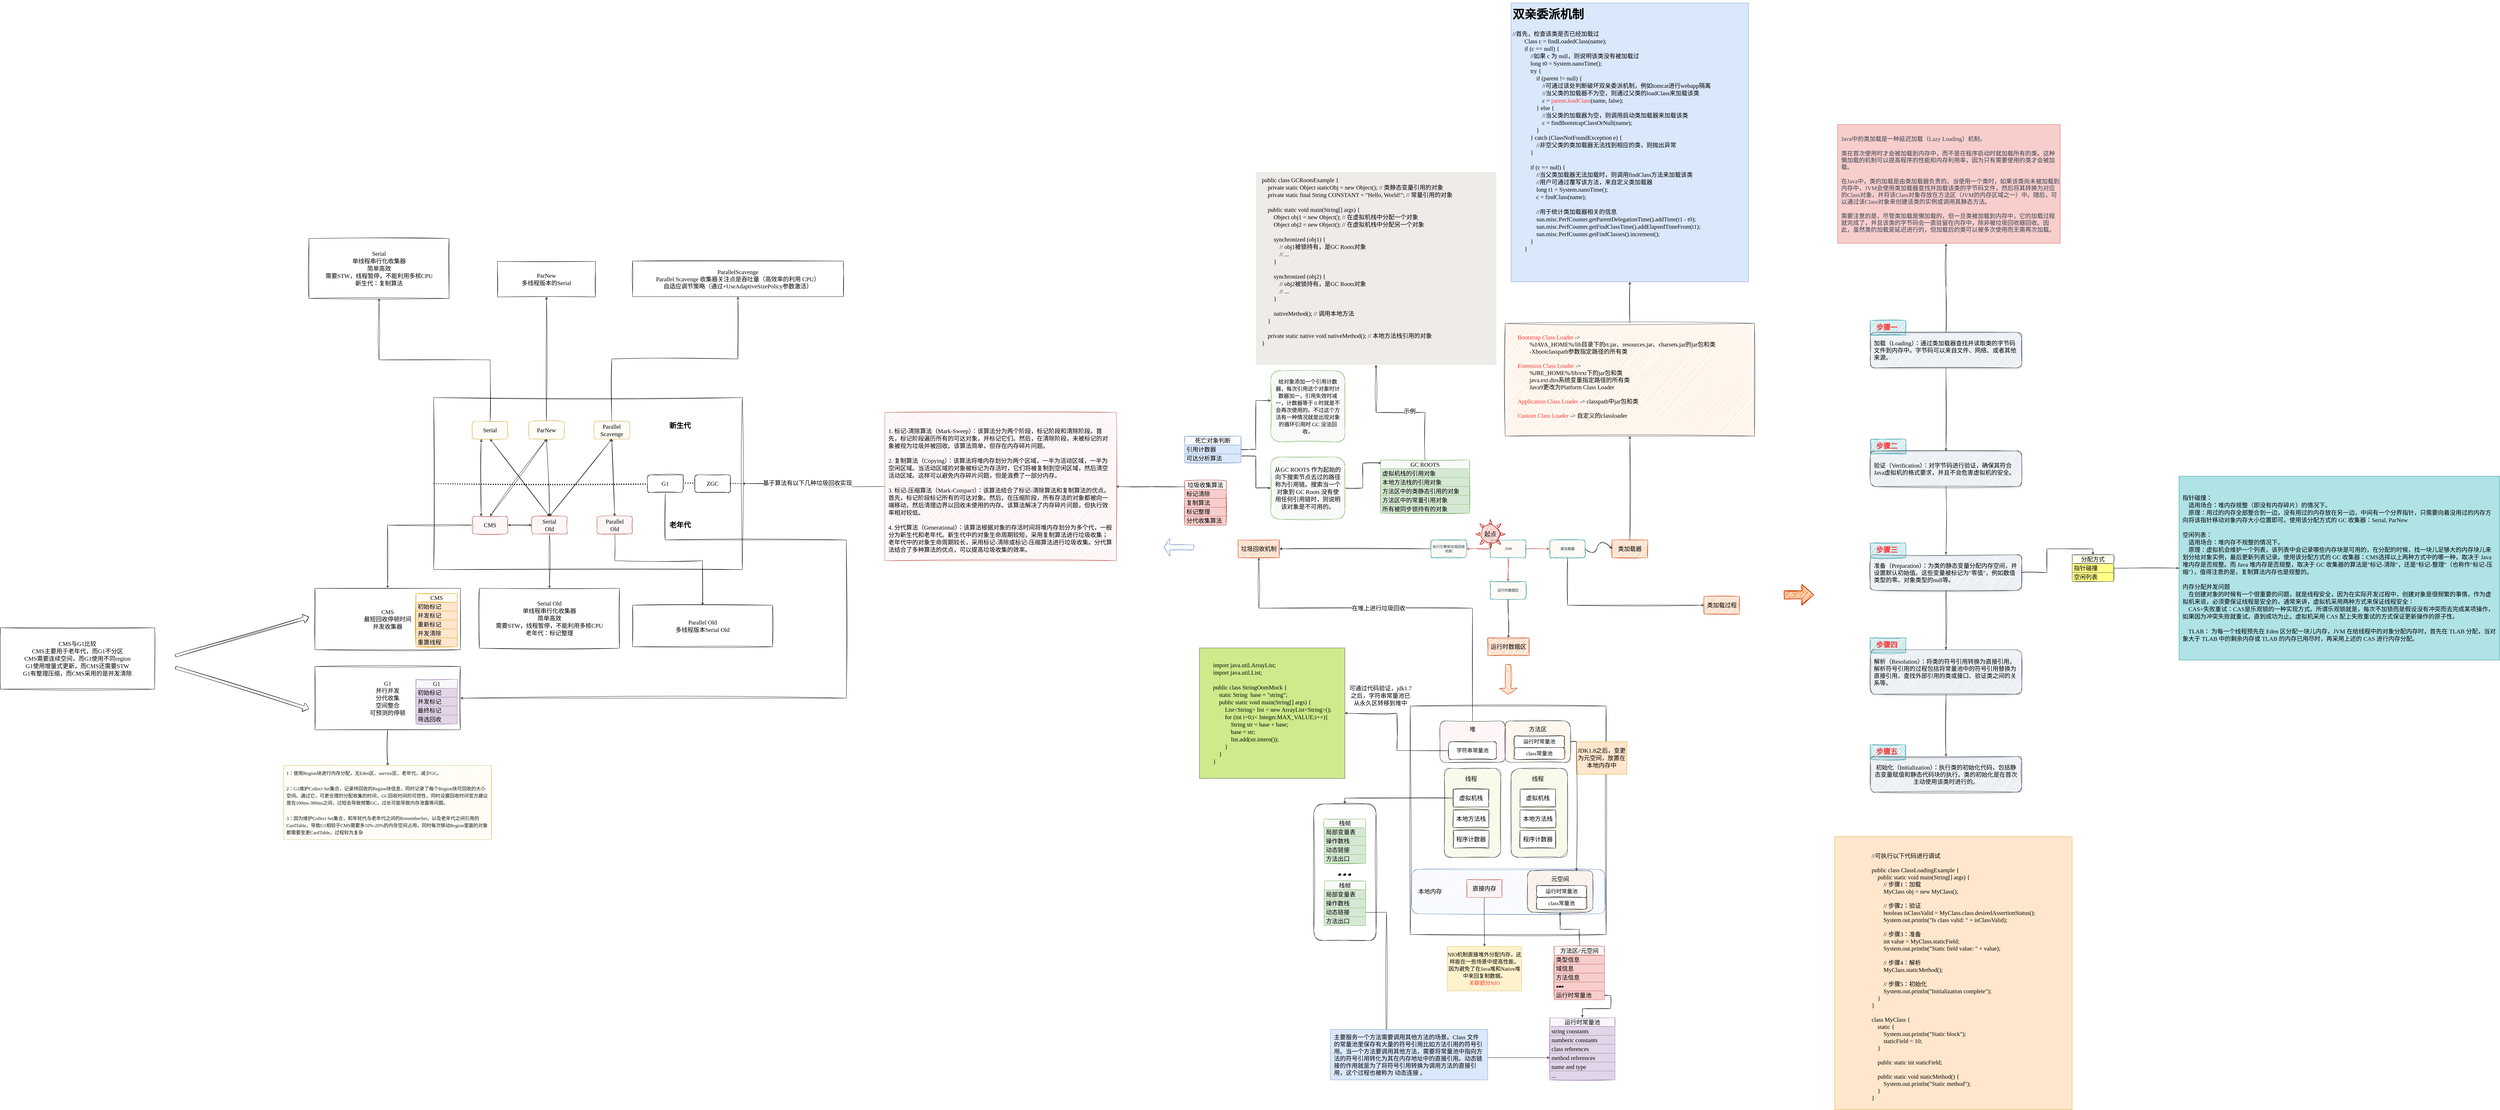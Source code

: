 <mxfile version="21.3.2" type="github">
  <diagram name="第 1 页" id="BC9mfGLHjs254Yc_NBkA">
    <mxGraphModel dx="6142" dy="2998" grid="1" gridSize="10" guides="1" tooltips="1" connect="1" arrows="1" fold="1" page="1" pageScale="1" pageWidth="827" pageHeight="1169" math="0" shadow="0">
      <root>
        <mxCell id="0" />
        <mxCell id="1" parent="0" />
        <mxCell id="bFAcm-cgaIlaeBw3B-Ac-10" value="" style="whiteSpace=wrap;html=1;sketch=1;hachureGap=4;jiggle=2;curveFitting=1;fontFamily=Architects Daughter;fontSource=https%3A%2F%2Ffonts.googleapis.com%2Fcss%3Ffamily%3DArchitects%2BDaughter;fontSize=20;" parent="1" vertex="1">
          <mxGeometry x="80" y="780" width="660" height="770" as="geometry" />
        </mxCell>
        <mxCell id="AZQi2X3Uj84bDym_xN_N-5" value="" style="edgeStyle=orthogonalEdgeStyle;rounded=1;orthogonalLoop=1;jettySize=auto;html=1;labelBackgroundColor=none;strokeColor=#A8201A;fontColor=default;sketch=1;curveFitting=1;jiggle=2;" parent="1" source="AZQi2X3Uj84bDym_xN_N-1" target="AZQi2X3Uj84bDym_xN_N-4" edge="1">
          <mxGeometry relative="1" as="geometry" />
        </mxCell>
        <mxCell id="AZQi2X3Uj84bDym_xN_N-7" value="" style="edgeStyle=orthogonalEdgeStyle;rounded=1;orthogonalLoop=1;jettySize=auto;html=1;labelBackgroundColor=none;strokeColor=#A8201A;fontColor=default;sketch=1;curveFitting=1;jiggle=2;" parent="1" source="AZQi2X3Uj84bDym_xN_N-1" target="AZQi2X3Uj84bDym_xN_N-6" edge="1">
          <mxGeometry relative="1" as="geometry" />
        </mxCell>
        <mxCell id="AZQi2X3Uj84bDym_xN_N-9" value="" style="edgeStyle=orthogonalEdgeStyle;rounded=1;orthogonalLoop=1;jettySize=auto;html=1;labelBackgroundColor=none;strokeColor=#A8201A;fontColor=default;sketch=1;curveFitting=1;jiggle=2;" parent="1" source="AZQi2X3Uj84bDym_xN_N-1" target="AZQi2X3Uj84bDym_xN_N-8" edge="1">
          <mxGeometry relative="1" as="geometry" />
        </mxCell>
        <mxCell id="AZQi2X3Uj84bDym_xN_N-1" value="JVM" style="rounded=1;whiteSpace=wrap;html=1;labelBackgroundColor=none;fillColor=#FAE5C7;strokeColor=#0F8B8D;fontColor=#143642;sketch=1;curveFitting=1;jiggle=2;" parent="1" vertex="1">
          <mxGeometry x="350" y="220" width="120" height="60" as="geometry" />
        </mxCell>
        <mxCell id="AZQi2X3Uj84bDym_xN_N-86" style="edgeStyle=orthogonalEdgeStyle;rounded=0;sketch=1;hachureGap=4;jiggle=2;curveFitting=1;orthogonalLoop=1;jettySize=auto;html=1;exitX=0.5;exitY=1;exitDx=0;exitDy=0;entryX=0;entryY=0.5;entryDx=0;entryDy=0;fontFamily=Architects Daughter;fontSource=https%3A%2F%2Ffonts.googleapis.com%2Fcss%3Ffamily%3DArchitects%2BDaughter;fontSize=16;" parent="1" source="AZQi2X3Uj84bDym_xN_N-4" target="AZQi2X3Uj84bDym_xN_N-74" edge="1">
          <mxGeometry relative="1" as="geometry" />
        </mxCell>
        <mxCell id="AZQi2X3Uj84bDym_xN_N-4" value="类加载器" style="rounded=1;whiteSpace=wrap;html=1;labelBackgroundColor=none;fillColor=#FAE5C7;strokeColor=#0F8B8D;fontColor=#143642;sketch=1;curveFitting=1;jiggle=2;" parent="1" vertex="1">
          <mxGeometry x="550" y="220" width="120" height="60" as="geometry" />
        </mxCell>
        <mxCell id="S7F0txDrejPJIbwdKUsG-4" style="edgeStyle=orthogonalEdgeStyle;rounded=0;sketch=1;hachureGap=4;jiggle=2;curveFitting=1;orthogonalLoop=1;jettySize=auto;html=1;exitX=0;exitY=0.5;exitDx=0;exitDy=0;fontFamily=Architects Daughter;fontSource=https%3A%2F%2Ffonts.googleapis.com%2Fcss%3Ffamily%3DArchitects%2BDaughter;fontSize=16;" parent="1" source="AZQi2X3Uj84bDym_xN_N-6" target="S7F0txDrejPJIbwdKUsG-2" edge="1">
          <mxGeometry relative="1" as="geometry" />
        </mxCell>
        <mxCell id="AZQi2X3Uj84bDym_xN_N-6" value="执行引擎和垃圾回收机制" style="whiteSpace=wrap;html=1;rounded=1;labelBackgroundColor=none;fillColor=#FAE5C7;strokeColor=#0F8B8D;fontColor=#143642;sketch=1;curveFitting=1;jiggle=2;" parent="1" vertex="1">
          <mxGeometry x="150" y="220" width="120" height="60" as="geometry" />
        </mxCell>
        <mxCell id="bFAcm-cgaIlaeBw3B-Ac-7" style="edgeStyle=orthogonalEdgeStyle;rounded=0;sketch=1;hachureGap=4;jiggle=2;curveFitting=1;orthogonalLoop=1;jettySize=auto;html=1;exitX=0.5;exitY=1;exitDx=0;exitDy=0;entryX=0.5;entryY=0;entryDx=0;entryDy=0;fontFamily=Architects Daughter;fontSource=https%3A%2F%2Ffonts.googleapis.com%2Fcss%3Ffamily%3DArchitects%2BDaughter;fontSize=16;" parent="1" source="AZQi2X3Uj84bDym_xN_N-8" target="bFAcm-cgaIlaeBw3B-Ac-6" edge="1">
          <mxGeometry relative="1" as="geometry" />
        </mxCell>
        <mxCell id="AZQi2X3Uj84bDym_xN_N-8" value="运行时数据区" style="whiteSpace=wrap;html=1;rounded=1;labelBackgroundColor=none;fillColor=#FAE5C7;strokeColor=#0F8B8D;fontColor=#143642;sketch=1;curveFitting=1;jiggle=2;" parent="1" vertex="1">
          <mxGeometry x="350" y="360" width="120" height="60" as="geometry" />
        </mxCell>
        <mxCell id="AZQi2X3Uj84bDym_xN_N-73" style="edgeStyle=orthogonalEdgeStyle;rounded=0;sketch=1;hachureGap=4;jiggle=2;curveFitting=1;orthogonalLoop=1;jettySize=auto;html=1;exitX=0.5;exitY=0;exitDx=0;exitDy=0;entryX=0.5;entryY=1;entryDx=0;entryDy=0;fontFamily=Architects Daughter;fontSource=https%3A%2F%2Ffonts.googleapis.com%2Fcss%3Ffamily%3DArchitects%2BDaughter;fontSize=16;" parent="1" source="AZQi2X3Uj84bDym_xN_N-10" target="AZQi2X3Uj84bDym_xN_N-12" edge="1">
          <mxGeometry relative="1" as="geometry" />
        </mxCell>
        <mxCell id="AZQi2X3Uj84bDym_xN_N-10" value="类加载器" style="rounded=0;whiteSpace=wrap;html=1;sketch=1;hachureGap=4;jiggle=2;curveFitting=1;fontFamily=Architects Daughter;fontSource=https%3A%2F%2Ffonts.googleapis.com%2Fcss%3Ffamily%3DArchitects%2BDaughter;fontSize=20;fillColor=#fa6800;strokeColor=#C73500;fontColor=#000000;" parent="1" vertex="1">
          <mxGeometry x="760" y="220" width="120" height="60" as="geometry" />
        </mxCell>
        <mxCell id="AZQi2X3Uj84bDym_xN_N-11" value="" style="curved=1;endArrow=classic;html=1;rounded=0;sketch=1;hachureGap=4;jiggle=2;curveFitting=1;fontFamily=Architects Daughter;fontSource=https%3A%2F%2Ffonts.googleapis.com%2Fcss%3Ffamily%3DArchitects%2BDaughter;fontSize=16;entryX=0;entryY=0.5;entryDx=0;entryDy=0;exitX=1;exitY=0.5;exitDx=0;exitDy=0;" parent="1" source="AZQi2X3Uj84bDym_xN_N-4" target="AZQi2X3Uj84bDym_xN_N-10" edge="1">
          <mxGeometry width="50" height="50" relative="1" as="geometry">
            <mxPoint x="610" y="370" as="sourcePoint" />
            <mxPoint x="660" y="320" as="targetPoint" />
            <Array as="points">
              <mxPoint x="700" y="280" />
              <mxPoint x="720" y="210" />
            </Array>
          </mxGeometry>
        </mxCell>
        <mxCell id="AZQi2X3Uj84bDym_xN_N-79" style="edgeStyle=orthogonalEdgeStyle;rounded=0;sketch=1;hachureGap=4;jiggle=2;curveFitting=1;orthogonalLoop=1;jettySize=auto;html=1;exitX=0.5;exitY=0;exitDx=0;exitDy=0;entryX=0.5;entryY=1;entryDx=0;entryDy=0;fontFamily=Architects Daughter;fontSource=https%3A%2F%2Ffonts.googleapis.com%2Fcss%3Ffamily%3DArchitects%2BDaughter;fontSize=16;" parent="1" source="AZQi2X3Uj84bDym_xN_N-12" target="AZQi2X3Uj84bDym_xN_N-25" edge="1">
          <mxGeometry relative="1" as="geometry" />
        </mxCell>
        <mxCell id="AZQi2X3Uj84bDym_xN_N-12" value="&lt;blockquote style=&quot;margin: 0 0 0 40px; border: none; padding: 0px;&quot;&gt;&lt;font&gt;&lt;div style=&quot;&quot;&gt;&lt;span style=&quot;background-color: initial;&quot;&gt;&lt;font color=&quot;#ff3333&quot;&gt;Bootstrap Class Loader&lt;/font&gt; -&amp;gt;&amp;nbsp;&amp;nbsp;&lt;/span&gt;&lt;/div&gt;&lt;/font&gt;&lt;blockquote style=&quot;margin: 0 0 0 40px; border: none; padding: 0px;&quot;&gt;&lt;font&gt;&lt;div style=&quot;&quot;&gt;%JAVA_HOME%/lib目录下的rt.jar、resources.jar、charsets.jar的jar包和类&lt;/div&gt;&lt;/font&gt;&lt;/blockquote&gt;&lt;blockquote style=&quot;margin: 0 0 0 40px; border: none; padding: 0px;&quot;&gt;&lt;span style=&quot;background-color: initial;&quot;&gt;-Xbootclasspath参数指定路径的所有类&lt;/span&gt;&lt;/blockquote&gt;&lt;font&gt;&lt;div&gt;&lt;br&gt;&lt;/div&gt;&lt;/font&gt;&lt;font&gt;&lt;div&gt;&lt;font color=&quot;#ff3333&quot;&gt;Extension Class Loader &lt;/font&gt;-&amp;gt;&amp;nbsp;&lt;/div&gt;&lt;/font&gt;&lt;blockquote style=&quot;margin: 0 0 0 40px; border: none; padding: 0px;&quot;&gt;&lt;font&gt;&lt;div&gt;%JRE_HOME%/lib/ext下的jar包和类&lt;/div&gt;&lt;/font&gt;&lt;/blockquote&gt;&lt;blockquote style=&quot;margin: 0 0 0 40px; border: none; padding: 0px;&quot;&gt;&lt;font&gt;&lt;div&gt;java.ext.dirs系统变量指定路径的所有类&lt;/div&gt;&lt;/font&gt;&lt;/blockquote&gt;&lt;blockquote style=&quot;margin: 0 0 0 40px; border: none; padding: 0px;&quot;&gt;&lt;font&gt;&lt;div&gt;Java9更改为Platform Class Loader&lt;/div&gt;&lt;/font&gt;&lt;/blockquote&gt;&lt;font&gt;&lt;div&gt;&lt;br&gt;&lt;/div&gt;&lt;/font&gt;&lt;font&gt;&lt;div&gt;&lt;font color=&quot;#ff3333&quot;&gt;Application Class Loader &lt;/font&gt;-&amp;gt;&amp;nbsp;&lt;span style=&quot;background-color: initial;&quot;&gt;classpath中jar包和类&lt;/span&gt;&lt;/div&gt;&lt;/font&gt;&lt;font&gt;&lt;div&gt;&lt;br&gt;&lt;/div&gt;&lt;/font&gt;&lt;font&gt;&lt;div&gt;&lt;font color=&quot;#ff3333&quot;&gt;Custom Class Loader&lt;/font&gt; -&amp;gt; 自定义的classloader&lt;/div&gt;&lt;/font&gt;&lt;/blockquote&gt;&lt;font&gt;&lt;div&gt;&lt;br&gt;&lt;/div&gt;&lt;/font&gt;" style="whiteSpace=wrap;html=1;fontSize=20;fontFamily=Comic Sans MS;rounded=0;sketch=1;hachureGap=4;jiggle=2;curveFitting=1;align=left;fillColor=#ffcc99;strokeColor=#36393d;" parent="1" vertex="1">
          <mxGeometry x="400" y="-510" width="840" height="380" as="geometry" />
        </mxCell>
        <mxCell id="AZQi2X3Uj84bDym_xN_N-25" value="&lt;h1&gt;双亲委派机制&lt;/h1&gt;&lt;div style=&quot;border-color: var(--border-color);&quot;&gt;&lt;font style=&quot;border-color: var(--border-color);&quot; face=&quot;Comic Sans MS&quot;&gt;//首先，检查该类是否已经加载过&lt;/font&gt;&lt;/div&gt;&lt;div style=&quot;border-color: var(--border-color);&quot;&gt;&lt;font style=&quot;border-color: var(--border-color);&quot; face=&quot;Comic Sans MS&quot;&gt;&amp;nbsp; &amp;nbsp; &amp;nbsp; &amp;nbsp; Class c = findLoadedClass(name);&lt;/font&gt;&lt;/div&gt;&lt;div style=&quot;border-color: var(--border-color);&quot;&gt;&lt;font style=&quot;border-color: var(--border-color);&quot; face=&quot;Comic Sans MS&quot;&gt;&amp;nbsp; &amp;nbsp; &amp;nbsp; &amp;nbsp; if (c == null) {&lt;/font&gt;&lt;/div&gt;&lt;div style=&quot;border-color: var(--border-color);&quot;&gt;&lt;font style=&quot;border-color: var(--border-color);&quot; face=&quot;Comic Sans MS&quot;&gt;&amp;nbsp; &amp;nbsp; &amp;nbsp; &amp;nbsp; &amp;nbsp; &amp;nbsp; //如果 c 为 null，则说明该类没有被加载过&lt;/font&gt;&lt;/div&gt;&lt;div style=&quot;border-color: var(--border-color);&quot;&gt;&lt;font style=&quot;border-color: var(--border-color);&quot; face=&quot;Comic Sans MS&quot;&gt;&amp;nbsp; &amp;nbsp; &amp;nbsp; &amp;nbsp; &amp;nbsp; &amp;nbsp; long t0 = System.nanoTime();&lt;/font&gt;&lt;/div&gt;&lt;div style=&quot;border-color: var(--border-color);&quot;&gt;&lt;font style=&quot;border-color: var(--border-color);&quot; face=&quot;Comic Sans MS&quot;&gt;&amp;nbsp; &amp;nbsp; &amp;nbsp; &amp;nbsp; &amp;nbsp; &amp;nbsp; try {&lt;/font&gt;&lt;/div&gt;&lt;div style=&quot;border-color: var(--border-color);&quot;&gt;&lt;font style=&quot;border-color: var(--border-color);&quot; face=&quot;Comic Sans MS&quot;&gt;&amp;nbsp; &amp;nbsp; &amp;nbsp; &amp;nbsp; &amp;nbsp; &amp;nbsp; &amp;nbsp; &amp;nbsp; if (parent != null) {&lt;/font&gt;&lt;/div&gt;&lt;div style=&quot;border-color: var(--border-color);&quot;&gt;&lt;font style=&quot;border-color: var(--border-color);&quot; face=&quot;Comic Sans MS&quot;&gt;&amp;nbsp; &amp;nbsp; &amp;nbsp; &amp;nbsp; &amp;nbsp; &amp;nbsp; &amp;nbsp; &amp;nbsp; &amp;nbsp; &amp;nbsp; //可通过该处判断破坏双亲委派机制，例如tomcat进行webapp隔离&lt;/font&gt;&lt;span style=&quot;font-family: &amp;quot;Comic Sans MS&amp;quot;; background-color: initial;&quot;&gt;&lt;span style=&quot;white-space: pre;&quot;&gt;&amp;nbsp;&amp;nbsp;&amp;nbsp;&amp;nbsp;&lt;/span&gt;&lt;/span&gt;&lt;span style=&quot;font-family: &amp;quot;Comic Sans MS&amp;quot;; background-color: initial;&quot;&gt;&lt;span style=&quot;white-space: pre;&quot;&gt;&amp;nbsp;&amp;nbsp;&amp;nbsp;&amp;nbsp;&lt;/span&gt;&lt;/span&gt;&lt;/div&gt;&lt;div style=&quot;border-color: var(--border-color);&quot;&gt;&lt;font style=&quot;border-color: var(--border-color);&quot; face=&quot;Comic Sans MS&quot;&gt;&amp;nbsp; &amp;nbsp; &amp;nbsp; &amp;nbsp; &amp;nbsp; &amp;nbsp; &amp;nbsp; &amp;nbsp; &amp;nbsp; &amp;nbsp; //当父类的加载器不为空，则通过父类的loadClass来加载该类&lt;/font&gt;&lt;/div&gt;&lt;div style=&quot;border-color: var(--border-color);&quot;&gt;&lt;font style=&quot;border-color: var(--border-color);&quot; face=&quot;Comic Sans MS&quot;&gt;&amp;nbsp; &amp;nbsp; &amp;nbsp; &amp;nbsp; &amp;nbsp; &amp;nbsp; &amp;nbsp; &amp;nbsp; &amp;nbsp; &amp;nbsp; c = &lt;font color=&quot;#ff3333&quot;&gt;parent.loadClass&lt;/font&gt;(name, false);&lt;/font&gt;&lt;/div&gt;&lt;div style=&quot;border-color: var(--border-color);&quot;&gt;&lt;font style=&quot;border-color: var(--border-color);&quot; face=&quot;Comic Sans MS&quot;&gt;&amp;nbsp; &amp;nbsp; &amp;nbsp; &amp;nbsp; &amp;nbsp; &amp;nbsp; &amp;nbsp; &amp;nbsp; } else {&lt;/font&gt;&lt;/div&gt;&lt;div style=&quot;border-color: var(--border-color);&quot;&gt;&lt;font style=&quot;border-color: var(--border-color);&quot; face=&quot;Comic Sans MS&quot;&gt;&amp;nbsp; &amp;nbsp; &amp;nbsp; &amp;nbsp; &amp;nbsp; &amp;nbsp; &amp;nbsp; &amp;nbsp; &amp;nbsp; &amp;nbsp; //当父类的加载器为空，则调用启动类加载器来加载该类&lt;/font&gt;&lt;/div&gt;&lt;div style=&quot;border-color: var(--border-color);&quot;&gt;&lt;font style=&quot;border-color: var(--border-color);&quot; face=&quot;Comic Sans MS&quot;&gt;&amp;nbsp; &amp;nbsp; &amp;nbsp; &amp;nbsp; &amp;nbsp; &amp;nbsp; &amp;nbsp; &amp;nbsp; &amp;nbsp; &amp;nbsp; c = findBootstrapClassOrNull(name);&lt;/font&gt;&lt;/div&gt;&lt;div style=&quot;border-color: var(--border-color);&quot;&gt;&lt;font style=&quot;border-color: var(--border-color);&quot; face=&quot;Comic Sans MS&quot;&gt;&amp;nbsp; &amp;nbsp; &amp;nbsp; &amp;nbsp; &amp;nbsp; &amp;nbsp; &amp;nbsp; &amp;nbsp; }&lt;/font&gt;&lt;/div&gt;&lt;div style=&quot;border-color: var(--border-color);&quot;&gt;&lt;font style=&quot;border-color: var(--border-color);&quot; face=&quot;Comic Sans MS&quot;&gt;&amp;nbsp; &amp;nbsp; &amp;nbsp; &amp;nbsp; &amp;nbsp; &amp;nbsp; } catch (ClassNotFoundException e) {&lt;/font&gt;&lt;/div&gt;&lt;div style=&quot;border-color: var(--border-color);&quot;&gt;&lt;font style=&quot;border-color: var(--border-color);&quot; face=&quot;Comic Sans MS&quot;&gt;&amp;nbsp; &amp;nbsp; &amp;nbsp; &amp;nbsp; &amp;nbsp; &amp;nbsp; &amp;nbsp; &amp;nbsp; //非空父类的类加载器无法找到相应的类，则抛出异常&lt;/font&gt;&lt;/div&gt;&lt;div style=&quot;border-color: var(--border-color);&quot;&gt;&lt;font style=&quot;border-color: var(--border-color);&quot; face=&quot;Comic Sans MS&quot;&gt;&amp;nbsp; &amp;nbsp; &amp;nbsp; &amp;nbsp; &amp;nbsp; &amp;nbsp; }&lt;/font&gt;&lt;/div&gt;&lt;div style=&quot;border-color: var(--border-color);&quot;&gt;&lt;font style=&quot;border-color: var(--border-color);&quot; face=&quot;Comic Sans MS&quot;&gt;&lt;br style=&quot;border-color: var(--border-color);&quot;&gt;&lt;/font&gt;&lt;/div&gt;&lt;div style=&quot;border-color: var(--border-color);&quot;&gt;&lt;font style=&quot;border-color: var(--border-color);&quot; face=&quot;Comic Sans MS&quot;&gt;&amp;nbsp; &amp;nbsp; &amp;nbsp; &amp;nbsp; &amp;nbsp; &amp;nbsp; if (c == null) {&lt;/font&gt;&lt;/div&gt;&lt;div style=&quot;border-color: var(--border-color);&quot;&gt;&lt;font style=&quot;border-color: var(--border-color);&quot; face=&quot;Comic Sans MS&quot;&gt;&amp;nbsp; &amp;nbsp; &amp;nbsp; &amp;nbsp; &amp;nbsp; &amp;nbsp; &amp;nbsp; &amp;nbsp; //当父类加载器无法加载时，则调用findClass方法来加载该类&lt;/font&gt;&lt;/div&gt;&lt;div style=&quot;border-color: var(--border-color);&quot;&gt;&lt;font style=&quot;border-color: var(--border-color);&quot; face=&quot;Comic Sans MS&quot;&gt;&amp;nbsp; &amp;nbsp; &amp;nbsp; &amp;nbsp; &amp;nbsp; &amp;nbsp; &amp;nbsp; &amp;nbsp; //用户可通过覆写该方法，来自定义类加载器&lt;/font&gt;&lt;/div&gt;&lt;div style=&quot;border-color: var(--border-color);&quot;&gt;&lt;font style=&quot;border-color: var(--border-color);&quot; face=&quot;Comic Sans MS&quot;&gt;&amp;nbsp; &amp;nbsp; &amp;nbsp; &amp;nbsp; &amp;nbsp; &amp;nbsp; &amp;nbsp; &amp;nbsp; long t1 = System.nanoTime();&lt;/font&gt;&lt;/div&gt;&lt;div style=&quot;border-color: var(--border-color);&quot;&gt;&lt;font style=&quot;border-color: var(--border-color);&quot; face=&quot;Comic Sans MS&quot;&gt;&amp;nbsp; &amp;nbsp; &amp;nbsp; &amp;nbsp; &amp;nbsp; &amp;nbsp; &amp;nbsp; &amp;nbsp; c = findClass(name);&lt;/font&gt;&lt;/div&gt;&lt;div style=&quot;border-color: var(--border-color);&quot;&gt;&lt;font style=&quot;border-color: var(--border-color);&quot; face=&quot;Comic Sans MS&quot;&gt;&lt;br style=&quot;border-color: var(--border-color);&quot;&gt;&lt;/font&gt;&lt;/div&gt;&lt;div style=&quot;border-color: var(--border-color);&quot;&gt;&lt;font style=&quot;border-color: var(--border-color);&quot; face=&quot;Comic Sans MS&quot;&gt;&amp;nbsp; &amp;nbsp; &amp;nbsp; &amp;nbsp; &amp;nbsp; &amp;nbsp; &amp;nbsp; &amp;nbsp; //用于统计类加载器相关的信息&lt;/font&gt;&lt;/div&gt;&lt;div style=&quot;border-color: var(--border-color);&quot;&gt;&lt;font style=&quot;border-color: var(--border-color);&quot; face=&quot;Comic Sans MS&quot;&gt;&amp;nbsp; &amp;nbsp; &amp;nbsp; &amp;nbsp; &amp;nbsp; &amp;nbsp; &amp;nbsp; &amp;nbsp; sun.misc.PerfCounter.getParentDelegationTime().addTime(t1 - t0);&lt;/font&gt;&lt;/div&gt;&lt;div style=&quot;border-color: var(--border-color);&quot;&gt;&lt;font style=&quot;border-color: var(--border-color);&quot; face=&quot;Comic Sans MS&quot;&gt;&amp;nbsp; &amp;nbsp; &amp;nbsp; &amp;nbsp; &amp;nbsp; &amp;nbsp; &amp;nbsp; &amp;nbsp; sun.misc.PerfCounter.getFindClassTime().addElapsedTimeFrom(t1);&lt;/font&gt;&lt;/div&gt;&lt;div style=&quot;border-color: var(--border-color);&quot;&gt;&lt;font style=&quot;border-color: var(--border-color);&quot; face=&quot;Comic Sans MS&quot;&gt;&amp;nbsp; &amp;nbsp; &amp;nbsp; &amp;nbsp; &amp;nbsp; &amp;nbsp; &amp;nbsp; &amp;nbsp; sun.misc.PerfCounter.getFindClasses().increment();&lt;/font&gt;&lt;/div&gt;&lt;div style=&quot;border-color: var(--border-color);&quot;&gt;&lt;font style=&quot;border-color: var(--border-color);&quot; face=&quot;Comic Sans MS&quot;&gt;&amp;nbsp; &amp;nbsp; &amp;nbsp; &amp;nbsp; &amp;nbsp; &amp;nbsp; }&lt;/font&gt;&lt;/div&gt;&lt;div style=&quot;border-color: var(--border-color);&quot;&gt;&lt;font style=&quot;border-color: var(--border-color);&quot; face=&quot;Comic Sans MS&quot;&gt;&amp;nbsp; &amp;nbsp; &amp;nbsp; &amp;nbsp; }&lt;/font&gt;&lt;/div&gt;" style="text;html=1;strokeColor=#6c8ebf;fillColor=#dae8fc;spacing=5;spacingTop=-20;whiteSpace=wrap;overflow=hidden;rounded=0;fontSize=20;fontFamily=Architects Daughter;align=left;" parent="1" vertex="1">
          <mxGeometry x="420" y="-1590" width="800" height="940" as="geometry" />
        </mxCell>
        <mxCell id="AZQi2X3Uj84bDym_xN_N-74" value="类加载过程" style="rounded=0;whiteSpace=wrap;html=1;sketch=1;hachureGap=4;jiggle=2;curveFitting=1;fontFamily=Architects Daughter;fontSource=https%3A%2F%2Ffonts.googleapis.com%2Fcss%3Ffamily%3DArchitects%2BDaughter;fontSize=20;fillColor=#fa6800;fontColor=#000000;strokeColor=#C73500;" parent="1" vertex="1">
          <mxGeometry x="1070" y="410" width="120" height="60" as="geometry" />
        </mxCell>
        <mxCell id="AZQi2X3Uj84bDym_xN_N-83" value="" style="verticalLabelPosition=bottom;verticalAlign=top;html=1;strokeWidth=2;shape=mxgraph.arrows2.arrow;dy=0.6;dx=40;notch=0;sketch=1;hachureGap=4;jiggle=2;curveFitting=1;fontFamily=Architects Daughter;fontSource=https%3A%2F%2Ffonts.googleapis.com%2Fcss%3Ffamily%3DArchitects%2BDaughter;fontSize=20;fillColor=#fa6800;fontColor=#000000;strokeColor=#C73500;" parent="1" vertex="1">
          <mxGeometry x="1340" y="370" width="100" height="70" as="geometry" />
        </mxCell>
        <mxCell id="AZQi2X3Uj84bDym_xN_N-84" value="" style="group" parent="1" vertex="1" connectable="0">
          <mxGeometry x="1520" y="-1180" width="2230" height="2250" as="geometry" />
        </mxCell>
        <mxCell id="AZQi2X3Uj84bDym_xN_N-20" value="&lt;p style=&quot;border: 0px solid rgb(217, 217, 227); box-sizing: border-box; --tw-border-spacing-x: 0; --tw-border-spacing-y: 0; --tw-translate-x: 0; --tw-translate-y: 0; --tw-rotate: 0; --tw-skew-x: 0; --tw-skew-y: 0; --tw-scale-x: 1; --tw-scale-y: 1; --tw-pan-x: ; --tw-pan-y: ; --tw-pinch-zoom: ; --tw-scroll-snap-strictness: proximity; --tw-gradient-from-position: ; --tw-gradient-via-position: ; --tw-gradient-to-position: ; --tw-ordinal: ; --tw-slashed-zero: ; --tw-numeric-figure: ; --tw-numeric-spacing: ; --tw-numeric-fraction: ; --tw-ring-inset: ; --tw-ring-offset-width: 0px; --tw-ring-offset-color: #fff; --tw-ring-color: rgba(69,89,164,.5); --tw-ring-offset-shadow: 0 0 transparent; --tw-ring-shadow: 0 0 transparent; --tw-shadow: 0 0 transparent; --tw-shadow-colored: 0 0 transparent; --tw-blur: ; --tw-brightness: ; --tw-contrast: ; --tw-grayscale: ; --tw-hue-rotate: ; --tw-invert: ; --tw-saturate: ; --tw-sepia: ; --tw-drop-shadow: ; --tw-backdrop-blur: ; --tw-backdrop-brightness: ; --tw-backdrop-contrast: ; --tw-backdrop-grayscale: ; --tw-backdrop-hue-rotate: ; --tw-backdrop-invert: ; --tw-backdrop-opacity: ; --tw-backdrop-saturate: ; --tw-backdrop-sepia: ; margin: 0px 0px 1.25em; color: rgb(55, 65, 81); line-height: 120%;&quot;&gt;&lt;font style=&quot;font-size: 20px;&quot; face=&quot;Comic Sans MS&quot;&gt;Java中的类加载是一种延迟加载（Lazy Loading）机制。&lt;/font&gt;&lt;/p&gt;&lt;p style=&quot;border: 0px solid rgb(217, 217, 227); box-sizing: border-box; --tw-border-spacing-x: 0; --tw-border-spacing-y: 0; --tw-translate-x: 0; --tw-translate-y: 0; --tw-rotate: 0; --tw-skew-x: 0; --tw-skew-y: 0; --tw-scale-x: 1; --tw-scale-y: 1; --tw-pan-x: ; --tw-pan-y: ; --tw-pinch-zoom: ; --tw-scroll-snap-strictness: proximity; --tw-gradient-from-position: ; --tw-gradient-via-position: ; --tw-gradient-to-position: ; --tw-ordinal: ; --tw-slashed-zero: ; --tw-numeric-figure: ; --tw-numeric-spacing: ; --tw-numeric-fraction: ; --tw-ring-inset: ; --tw-ring-offset-width: 0px; --tw-ring-offset-color: #fff; --tw-ring-color: rgba(69,89,164,.5); --tw-ring-offset-shadow: 0 0 transparent; --tw-ring-shadow: 0 0 transparent; --tw-shadow: 0 0 transparent; --tw-shadow-colored: 0 0 transparent; --tw-blur: ; --tw-brightness: ; --tw-contrast: ; --tw-grayscale: ; --tw-hue-rotate: ; --tw-invert: ; --tw-saturate: ; --tw-sepia: ; --tw-drop-shadow: ; --tw-backdrop-blur: ; --tw-backdrop-brightness: ; --tw-backdrop-contrast: ; --tw-backdrop-grayscale: ; --tw-backdrop-hue-rotate: ; --tw-backdrop-invert: ; --tw-backdrop-opacity: ; --tw-backdrop-saturate: ; --tw-backdrop-sepia: ; margin: 0px 0px 1.25em; color: rgb(55, 65, 81); line-height: 110%;&quot;&gt;&lt;font style=&quot;font-size: 20px;&quot;&gt;&lt;span style=&quot;font-family: &amp;quot;Comic Sans MS&amp;quot;;&quot;&gt;类在首次使用时才会被加载到内存中，而不是在程序启动时就加载所有的类。&lt;/span&gt;&lt;span style=&quot;font-family: &amp;quot;Comic Sans MS&amp;quot;;&quot;&gt;这种懒加载的机制可以提高程序的性能和内存利用率，因为只有需要使用的类才会被加载。&lt;/span&gt;&lt;/font&gt;&lt;/p&gt;&lt;p style=&quot;border: 0px solid rgb(217, 217, 227); box-sizing: border-box; --tw-border-spacing-x: 0; --tw-border-spacing-y: 0; --tw-translate-x: 0; --tw-translate-y: 0; --tw-rotate: 0; --tw-skew-x: 0; --tw-skew-y: 0; --tw-scale-x: 1; --tw-scale-y: 1; --tw-pan-x: ; --tw-pan-y: ; --tw-pinch-zoom: ; --tw-scroll-snap-strictness: proximity; --tw-gradient-from-position: ; --tw-gradient-via-position: ; --tw-gradient-to-position: ; --tw-ordinal: ; --tw-slashed-zero: ; --tw-numeric-figure: ; --tw-numeric-spacing: ; --tw-numeric-fraction: ; --tw-ring-inset: ; --tw-ring-offset-width: 0px; --tw-ring-offset-color: #fff; --tw-ring-color: rgba(69,89,164,.5); --tw-ring-offset-shadow: 0 0 transparent; --tw-ring-shadow: 0 0 transparent; --tw-shadow: 0 0 transparent; --tw-shadow-colored: 0 0 transparent; --tw-blur: ; --tw-brightness: ; --tw-contrast: ; --tw-grayscale: ; --tw-hue-rotate: ; --tw-invert: ; --tw-saturate: ; --tw-sepia: ; --tw-drop-shadow: ; --tw-backdrop-blur: ; --tw-backdrop-brightness: ; --tw-backdrop-contrast: ; --tw-backdrop-grayscale: ; --tw-backdrop-hue-rotate: ; --tw-backdrop-invert: ; --tw-backdrop-opacity: ; --tw-backdrop-saturate: ; --tw-backdrop-sepia: ; margin: 1.25em 0px; color: rgb(55, 65, 81); line-height: 110%;&quot;&gt;&lt;font style=&quot;font-size: 20px;&quot; face=&quot;Comic Sans MS&quot;&gt;在Java中，类的加载是由类加载器负责的。当使用一个类时，如果该类尚未被加载到内存中，JVM会使用类加载器查找并加载该类的字节码文件，然后将其转换为对应的Class对象，并将该Class对象存放在方法区（JVM的内存区域之一）中。随后，可以通过该Class对象来创建该类的实例或调用其静态方法。&lt;/font&gt;&lt;/p&gt;&lt;p style=&quot;border: 0px solid rgb(217, 217, 227); box-sizing: border-box; --tw-border-spacing-x: 0; --tw-border-spacing-y: 0; --tw-translate-x: 0; --tw-translate-y: 0; --tw-rotate: 0; --tw-skew-x: 0; --tw-skew-y: 0; --tw-scale-x: 1; --tw-scale-y: 1; --tw-pan-x: ; --tw-pan-y: ; --tw-pinch-zoom: ; --tw-scroll-snap-strictness: proximity; --tw-gradient-from-position: ; --tw-gradient-via-position: ; --tw-gradient-to-position: ; --tw-ordinal: ; --tw-slashed-zero: ; --tw-numeric-figure: ; --tw-numeric-spacing: ; --tw-numeric-fraction: ; --tw-ring-inset: ; --tw-ring-offset-width: 0px; --tw-ring-offset-color: #fff; --tw-ring-color: rgba(69,89,164,.5); --tw-ring-offset-shadow: 0 0 transparent; --tw-ring-shadow: 0 0 transparent; --tw-shadow: 0 0 transparent; --tw-shadow-colored: 0 0 transparent; --tw-blur: ; --tw-brightness: ; --tw-contrast: ; --tw-grayscale: ; --tw-hue-rotate: ; --tw-invert: ; --tw-saturate: ; --tw-sepia: ; --tw-drop-shadow: ; --tw-backdrop-blur: ; --tw-backdrop-brightness: ; --tw-backdrop-contrast: ; --tw-backdrop-grayscale: ; --tw-backdrop-hue-rotate: ; --tw-backdrop-invert: ; --tw-backdrop-opacity: ; --tw-backdrop-saturate: ; --tw-backdrop-sepia: ; margin: 1.25em 0px 0px; color: rgb(55, 65, 81); line-height: 110%;&quot;&gt;&lt;font style=&quot;font-size: 20px;&quot; face=&quot;Comic Sans MS&quot;&gt;需要注意的是，尽管类加载是懒加载的，但一旦类被加载到内存中，它的加载过程就完成了，并且该类的字节码会一直驻留在内存中，除非被垃圾回收器回收。因此，虽然类的加载是延迟进行的，但加载后的类可以被多次使用而无需再次加载。&lt;/font&gt;&lt;/p&gt;" style="text;html=1;strokeColor=#b85450;fillColor=#f8cecc;align=left;verticalAlign=middle;whiteSpace=wrap;rounded=0;fontSize=20;fontFamily=Architects Daughter;spacingLeft=10;" parent="AZQi2X3Uj84bDym_xN_N-84" vertex="1">
          <mxGeometry width="750" height="400" as="geometry" />
        </mxCell>
        <mxCell id="AZQi2X3Uj84bDym_xN_N-46" value="" style="group;align=left;" parent="AZQi2X3Uj84bDym_xN_N-84" vertex="1" connectable="0">
          <mxGeometry x="110" y="660" width="510" height="160" as="geometry" />
        </mxCell>
        <mxCell id="AZQi2X3Uj84bDym_xN_N-14" value="加载（Loading）：通过类加载器查找并读取类的字节码文件到内存中。字节码可以来自文件、网络、或者其他来源。" style="rounded=1;whiteSpace=wrap;html=1;sketch=1;hachureGap=4;jiggle=2;curveFitting=1;fontFamily=Comic Sans MS;fontSize=20;fillStyle=auto;glass=0;shadow=1;spacingLeft=10;spacingRight=10;align=left;fillColor=#cce5ff;strokeColor=#36393d;" parent="AZQi2X3Uj84bDym_xN_N-46" vertex="1">
          <mxGeometry y="40" width="510" height="120" as="geometry" />
        </mxCell>
        <mxCell id="AZQi2X3Uj84bDym_xN_N-44" value="&lt;b&gt;&lt;font style=&quot;font-size: 20px&quot;&gt;Info card title&lt;/font&gt;&lt;/b&gt;&lt;br style=&quot;font-size: 14px&quot;&gt;&lt;br style=&quot;font-size: 14px&quot;&gt;Some quick example text to build on the card title and make up the bulk of the card&#39;s content." style="html=1;shadow=0;dashed=0;shape=mxgraph.bootstrap.rrect;rSize=5;strokeColor=#188C9C;html=1;whiteSpace=wrap;fillColor=#1CA5B8;fontColor=#ffffff;verticalAlign=bottom;align=left;spacing=20;spacingBottom=0;fontSize=14;sketch=1;hachureGap=4;jiggle=2;curveFitting=1;fontFamily=Architects Daughter;fontSource=https%3A%2F%2Ffonts.googleapis.com%2Fcss%3Ffamily%3DArchitects%2BDaughter;" parent="AZQi2X3Uj84bDym_xN_N-46" vertex="1">
          <mxGeometry width="120" height="50" as="geometry" />
        </mxCell>
        <mxCell id="AZQi2X3Uj84bDym_xN_N-45" value="&lt;b&gt;&lt;font color=&quot;#ff3333&quot; style=&quot;font-size: 24px;&quot;&gt;步骤一&lt;/font&gt;&lt;/b&gt;" style="html=1;shadow=0;dashed=0;shape=mxgraph.bootstrap.topButton;rSize=5;perimeter=none;whiteSpace=wrap;fillColor=#1BA0B2;strokeColor=#188C9C;fontColor=#ffffff;resizeWidth=1;fontSize=18;align=left;spacing=20;sketch=1;hachureGap=4;jiggle=2;curveFitting=1;fontFamily=Architects Daughter;fontSource=https%3A%2F%2Ffonts.googleapis.com%2Fcss%3Ffamily%3DArchitects%2BDaughter;" parent="AZQi2X3Uj84bDym_xN_N-44" vertex="1">
          <mxGeometry width="120" height="50" relative="1" as="geometry" />
        </mxCell>
        <mxCell id="AZQi2X3Uj84bDym_xN_N-47" value="" style="group;spacingLeft=0;spacingRight=0;" parent="AZQi2X3Uj84bDym_xN_N-84" vertex="1" connectable="0">
          <mxGeometry x="110" y="1060" width="510" height="160" as="geometry" />
        </mxCell>
        <mxCell id="AZQi2X3Uj84bDym_xN_N-48" value="验证（Verification）：对字节码进行验证，确保其符合Java虚拟机的格式要求，并且不会危害虚拟机的安全。" style="rounded=1;whiteSpace=wrap;html=1;sketch=1;hachureGap=4;jiggle=2;curveFitting=1;fontFamily=Comic Sans MS;fontSize=20;fillStyle=auto;glass=0;shadow=1;spacingLeft=10;spacingRight=10;align=left;fillColor=#cce5ff;strokeColor=#36393d;" parent="AZQi2X3Uj84bDym_xN_N-47" vertex="1">
          <mxGeometry y="40" width="510" height="120" as="geometry" />
        </mxCell>
        <mxCell id="AZQi2X3Uj84bDym_xN_N-49" value="&lt;b&gt;&lt;font style=&quot;font-size: 20px&quot;&gt;Info card title&lt;/font&gt;&lt;/b&gt;&lt;br style=&quot;font-size: 14px&quot;&gt;&lt;br style=&quot;font-size: 14px&quot;&gt;Some quick example text to build on the card title and make up the bulk of the card&#39;s content." style="html=1;shadow=0;dashed=0;shape=mxgraph.bootstrap.rrect;rSize=5;strokeColor=#188C9C;html=1;whiteSpace=wrap;fillColor=#1CA5B8;fontColor=#ffffff;verticalAlign=bottom;align=left;spacing=20;spacingBottom=0;fontSize=14;sketch=1;hachureGap=4;jiggle=2;curveFitting=1;fontFamily=Architects Daughter;fontSource=https%3A%2F%2Ffonts.googleapis.com%2Fcss%3Ffamily%3DArchitects%2BDaughter;" parent="AZQi2X3Uj84bDym_xN_N-47" vertex="1">
          <mxGeometry width="120" height="50" as="geometry" />
        </mxCell>
        <mxCell id="AZQi2X3Uj84bDym_xN_N-50" value="&lt;b&gt;&lt;font color=&quot;#ff3333&quot; style=&quot;font-size: 24px;&quot;&gt;步骤二&lt;/font&gt;&lt;/b&gt;" style="html=1;shadow=0;dashed=0;shape=mxgraph.bootstrap.topButton;rSize=5;perimeter=none;whiteSpace=wrap;fillColor=#1BA0B2;strokeColor=#188C9C;fontColor=#ffffff;resizeWidth=1;fontSize=18;align=left;spacing=20;sketch=1;hachureGap=4;jiggle=2;curveFitting=1;fontFamily=Architects Daughter;fontSource=https%3A%2F%2Ffonts.googleapis.com%2Fcss%3Ffamily%3DArchitects%2BDaughter;" parent="AZQi2X3Uj84bDym_xN_N-49" vertex="1">
          <mxGeometry width="120" height="50" relative="1" as="geometry" />
        </mxCell>
        <mxCell id="AZQi2X3Uj84bDym_xN_N-63" style="edgeStyle=orthogonalEdgeStyle;rounded=0;sketch=1;hachureGap=4;jiggle=2;curveFitting=1;orthogonalLoop=1;jettySize=auto;html=1;exitX=0.5;exitY=1;exitDx=0;exitDy=0;entryX=0.5;entryY=0;entryDx=0;entryDy=0;fontFamily=Architects Daughter;fontSource=https%3A%2F%2Ffonts.googleapis.com%2Fcss%3Ffamily%3DArchitects%2BDaughter;fontSize=16;" parent="AZQi2X3Uj84bDym_xN_N-84" source="AZQi2X3Uj84bDym_xN_N-14" target="AZQi2X3Uj84bDym_xN_N-48" edge="1">
          <mxGeometry relative="1" as="geometry" />
        </mxCell>
        <mxCell id="AZQi2X3Uj84bDym_xN_N-55" value="" style="group" parent="AZQi2X3Uj84bDym_xN_N-84" vertex="1" connectable="0">
          <mxGeometry x="110" y="2090" width="510" height="160" as="geometry" />
        </mxCell>
        <mxCell id="AZQi2X3Uj84bDym_xN_N-56" value="初始化（Initialization）：执行类的初始化代码，包括静态变量赋值和静态代码块的执行。类的初始化是在首次主动使用该类时进行的。" style="rounded=1;whiteSpace=wrap;html=1;sketch=1;hachureGap=4;jiggle=2;curveFitting=1;fontFamily=Comic Sans MS;fontSize=20;fillStyle=auto;glass=0;shadow=1;spacingLeft=10;spacingRight=10;fillColor=#cce5ff;strokeColor=#36393d;" parent="AZQi2X3Uj84bDym_xN_N-55" vertex="1">
          <mxGeometry y="40" width="510" height="120" as="geometry" />
        </mxCell>
        <mxCell id="AZQi2X3Uj84bDym_xN_N-57" value="&lt;b&gt;&lt;font style=&quot;font-size: 20px&quot;&gt;Info card title&lt;/font&gt;&lt;/b&gt;&lt;br style=&quot;font-size: 14px&quot;&gt;&lt;br style=&quot;font-size: 14px&quot;&gt;Some quick example text to build on the card title and make up the bulk of the card&#39;s content." style="html=1;shadow=0;dashed=0;shape=mxgraph.bootstrap.rrect;rSize=5;strokeColor=#188C9C;html=1;whiteSpace=wrap;fillColor=#1CA5B8;fontColor=#ffffff;verticalAlign=bottom;align=left;spacing=20;spacingBottom=0;fontSize=14;sketch=1;hachureGap=4;jiggle=2;curveFitting=1;fontFamily=Architects Daughter;fontSource=https%3A%2F%2Ffonts.googleapis.com%2Fcss%3Ffamily%3DArchitects%2BDaughter;" parent="AZQi2X3Uj84bDym_xN_N-55" vertex="1">
          <mxGeometry width="120" height="50" as="geometry" />
        </mxCell>
        <mxCell id="AZQi2X3Uj84bDym_xN_N-58" value="&lt;b&gt;&lt;font color=&quot;#ff3333&quot; style=&quot;font-size: 24px;&quot;&gt;步骤五&lt;/font&gt;&lt;/b&gt;" style="html=1;shadow=0;dashed=0;shape=mxgraph.bootstrap.topButton;rSize=5;perimeter=none;whiteSpace=wrap;fillColor=#1BA0B2;strokeColor=#188C9C;fontColor=#ffffff;resizeWidth=1;fontSize=18;align=left;spacing=20;sketch=1;hachureGap=4;jiggle=2;curveFitting=1;fontFamily=Architects Daughter;fontSource=https%3A%2F%2Ffonts.googleapis.com%2Fcss%3Ffamily%3DArchitects%2BDaughter;" parent="AZQi2X3Uj84bDym_xN_N-57" vertex="1">
          <mxGeometry width="120" height="50" relative="1" as="geometry" />
        </mxCell>
        <mxCell id="AZQi2X3Uj84bDym_xN_N-65" value="" style="group" parent="AZQi2X3Uj84bDym_xN_N-84" vertex="1" connectable="0">
          <mxGeometry x="110" y="1410" width="510" height="160" as="geometry" />
        </mxCell>
        <mxCell id="AZQi2X3Uj84bDym_xN_N-60" value="准备（Preparation）：为类的静态变量分配内存空间，并设置默认初始值。这些变量被标记为&quot;零值&quot;，例如数值类型的零、对象类型的null等。" style="rounded=1;whiteSpace=wrap;sketch=1;hachureGap=4;jiggle=2;curveFitting=1;fontFamily=Comic Sans MS;fontSize=20;fillStyle=auto;glass=0;shadow=1;spacingLeft=10;spacingRight=10;html=1;labelBorderColor=none;align=left;fillColor=#cce5ff;strokeColor=#36393d;" parent="AZQi2X3Uj84bDym_xN_N-65" vertex="1">
          <mxGeometry y="40" width="510" height="120" as="geometry" />
        </mxCell>
        <mxCell id="AZQi2X3Uj84bDym_xN_N-61" value="" style="html=1;shadow=0;dashed=0;shape=mxgraph.bootstrap.rrect;rSize=5;strokeColor=#188C9C;html=1;whiteSpace=wrap;fillColor=#1CA5B8;fontColor=#ffffff;verticalAlign=bottom;align=left;spacing=20;spacingBottom=0;fontSize=14;sketch=1;hachureGap=4;jiggle=2;curveFitting=1;fontFamily=Architects Daughter;fontSource=https%3A%2F%2Ffonts.googleapis.com%2Fcss%3Ffamily%3DArchitects%2BDaughter;" parent="AZQi2X3Uj84bDym_xN_N-65" vertex="1">
          <mxGeometry width="120" height="50" as="geometry" />
        </mxCell>
        <mxCell id="AZQi2X3Uj84bDym_xN_N-62" value="&lt;b&gt;&lt;font color=&quot;#ff3333&quot; style=&quot;font-size: 24px;&quot;&gt;步骤三&lt;/font&gt;&lt;/b&gt;" style="html=1;shadow=0;dashed=0;shape=mxgraph.bootstrap.topButton;rSize=5;perimeter=none;whiteSpace=wrap;fillColor=#1BA0B2;strokeColor=#188C9C;fontColor=#ffffff;resizeWidth=1;fontSize=18;align=left;spacing=20;sketch=1;hachureGap=4;jiggle=2;curveFitting=1;fontFamily=Architects Daughter;fontSource=https%3A%2F%2Ffonts.googleapis.com%2Fcss%3Ffamily%3DArchitects%2BDaughter;" parent="AZQi2X3Uj84bDym_xN_N-61" vertex="1">
          <mxGeometry width="120" height="50" relative="1" as="geometry" />
        </mxCell>
        <mxCell id="AZQi2X3Uj84bDym_xN_N-66" value="" style="group;spacingLeft=10;spacingRight=10;html=1;whiteSpace=wrap;" parent="AZQi2X3Uj84bDym_xN_N-84" vertex="1" connectable="0">
          <mxGeometry x="110" y="1730" width="510" height="200" as="geometry" />
        </mxCell>
        <mxCell id="AZQi2X3Uj84bDym_xN_N-52" value="解析（Resolution）：将类的符号引用转换为直接引用，解析符号引用的过程包括将常量池中的符号引用替换为直接引用、查找外部引用的类或接口、验证类之间的关系等。" style="rounded=1;whiteSpace=wrap;html=1;sketch=1;hachureGap=4;jiggle=2;curveFitting=1;fontFamily=Comic Sans MS;fontSize=20;fillStyle=auto;glass=0;shadow=1;container=0;spacingLeft=10;spacingBottom=0;spacingRight=10;align=left;fillColor=#cce5ff;strokeColor=#36393d;" parent="AZQi2X3Uj84bDym_xN_N-66" vertex="1">
          <mxGeometry y="40" width="510" height="150" as="geometry" />
        </mxCell>
        <mxCell id="AZQi2X3Uj84bDym_xN_N-53" value="&lt;b&gt;&lt;font style=&quot;font-size: 20px&quot;&gt;Info card title&lt;/font&gt;&lt;/b&gt;&lt;br style=&quot;font-size: 14px&quot;&gt;&lt;br style=&quot;font-size: 14px&quot;&gt;Some quick example text to build on the card title and make up the bulk of the card&#39;s content." style="html=1;shadow=0;dashed=0;shape=mxgraph.bootstrap.rrect;rSize=5;strokeColor=#188C9C;html=1;whiteSpace=wrap;fillColor=#1CA5B8;fontColor=#ffffff;verticalAlign=bottom;align=left;spacing=20;spacingBottom=0;fontSize=14;sketch=1;hachureGap=4;jiggle=2;curveFitting=1;fontFamily=Architects Daughter;fontSource=https%3A%2F%2Ffonts.googleapis.com%2Fcss%3Ffamily%3DArchitects%2BDaughter;container=0;" parent="AZQi2X3Uj84bDym_xN_N-66" vertex="1">
          <mxGeometry width="390" height="50" as="geometry" />
        </mxCell>
        <mxCell id="AZQi2X3Uj84bDym_xN_N-54" value="&lt;b&gt;&lt;font color=&quot;#ff3333&quot; style=&quot;font-size: 24px;&quot;&gt;步骤四&lt;/font&gt;&lt;/b&gt;" style="html=1;shadow=0;dashed=0;shape=mxgraph.bootstrap.topButton;rSize=5;perimeter=none;whiteSpace=wrap;fillColor=#1BA0B2;strokeColor=#188C9C;fontColor=#ffffff;resizeWidth=1;fontSize=18;align=left;spacing=20;sketch=1;hachureGap=4;jiggle=2;curveFitting=1;fontFamily=Architects Daughter;fontSource=https%3A%2F%2Ffonts.googleapis.com%2Fcss%3Ffamily%3DArchitects%2BDaughter;container=0;" parent="AZQi2X3Uj84bDym_xN_N-66" vertex="1">
          <mxGeometry width="120" height="50" as="geometry" />
        </mxCell>
        <mxCell id="AZQi2X3Uj84bDym_xN_N-67" style="edgeStyle=orthogonalEdgeStyle;rounded=0;sketch=1;hachureGap=4;jiggle=2;curveFitting=1;orthogonalLoop=1;jettySize=auto;html=1;exitX=0.5;exitY=1;exitDx=0;exitDy=0;entryX=0.5;entryY=0;entryDx=0;entryDy=0;fontFamily=Architects Daughter;fontSource=https%3A%2F%2Ffonts.googleapis.com%2Fcss%3Ffamily%3DArchitects%2BDaughter;fontSize=16;" parent="AZQi2X3Uj84bDym_xN_N-84" source="AZQi2X3Uj84bDym_xN_N-48" target="AZQi2X3Uj84bDym_xN_N-60" edge="1">
          <mxGeometry relative="1" as="geometry" />
        </mxCell>
        <mxCell id="AZQi2X3Uj84bDym_xN_N-70" style="edgeStyle=orthogonalEdgeStyle;rounded=0;sketch=1;hachureGap=4;jiggle=2;curveFitting=1;orthogonalLoop=1;jettySize=auto;html=1;exitX=0.5;exitY=1;exitDx=0;exitDy=0;fontFamily=Architects Daughter;fontSource=https%3A%2F%2Ffonts.googleapis.com%2Fcss%3Ffamily%3DArchitects%2BDaughter;fontSize=16;" parent="AZQi2X3Uj84bDym_xN_N-84" source="AZQi2X3Uj84bDym_xN_N-60" target="AZQi2X3Uj84bDym_xN_N-52" edge="1">
          <mxGeometry relative="1" as="geometry" />
        </mxCell>
        <mxCell id="AZQi2X3Uj84bDym_xN_N-71" style="edgeStyle=orthogonalEdgeStyle;rounded=0;sketch=1;hachureGap=4;jiggle=2;curveFitting=1;orthogonalLoop=1;jettySize=auto;html=1;exitX=0.5;exitY=1;exitDx=0;exitDy=0;entryX=0.5;entryY=0;entryDx=0;entryDy=0;fontFamily=Architects Daughter;fontSource=https%3A%2F%2Ffonts.googleapis.com%2Fcss%3Ffamily%3DArchitects%2BDaughter;fontSize=16;" parent="AZQi2X3Uj84bDym_xN_N-84" source="AZQi2X3Uj84bDym_xN_N-52" target="AZQi2X3Uj84bDym_xN_N-56" edge="1">
          <mxGeometry relative="1" as="geometry" />
        </mxCell>
        <mxCell id="AZQi2X3Uj84bDym_xN_N-72" style="edgeStyle=orthogonalEdgeStyle;rounded=0;sketch=1;hachureGap=4;jiggle=2;curveFitting=1;orthogonalLoop=1;jettySize=auto;html=1;exitX=0.5;exitY=0;exitDx=0;exitDy=0;entryX=0.487;entryY=1.003;entryDx=0;entryDy=0;entryPerimeter=0;fontFamily=Architects Daughter;fontSource=https%3A%2F%2Ffonts.googleapis.com%2Fcss%3Ffamily%3DArchitects%2BDaughter;fontSize=16;" parent="AZQi2X3Uj84bDym_xN_N-84" source="AZQi2X3Uj84bDym_xN_N-14" target="AZQi2X3Uj84bDym_xN_N-20" edge="1">
          <mxGeometry relative="1" as="geometry" />
        </mxCell>
        <mxCell id="AZQi2X3Uj84bDym_xN_N-27" value="分配方式" style="swimlane;fontStyle=0;childLayout=stackLayout;horizontal=1;startSize=30;horizontalStack=0;resizeParent=1;resizeParentMax=0;resizeLast=0;collapsible=1;marginBottom=0;whiteSpace=wrap;html=1;sketch=1;hachureGap=4;jiggle=2;curveFitting=1;fontFamily=Architects Daughter;fontSource=https%3A%2F%2Ffonts.googleapis.com%2Fcss%3Ffamily%3DArchitects%2BDaughter;fontSize=20;fillColor=#ffff88;strokeColor=#36393d;" parent="AZQi2X3Uj84bDym_xN_N-84" vertex="1">
          <mxGeometry x="790" y="1450" width="140" height="90" as="geometry" />
        </mxCell>
        <mxCell id="AZQi2X3Uj84bDym_xN_N-28" value="指针碰撞" style="text;strokeColor=#36393d;fillColor=#ffff88;align=left;verticalAlign=middle;spacingLeft=4;spacingRight=4;overflow=hidden;points=[[0,0.5],[1,0.5]];portConstraint=eastwest;rotatable=0;whiteSpace=wrap;html=1;fontSize=20;fontFamily=Architects Daughter;" parent="AZQi2X3Uj84bDym_xN_N-27" vertex="1">
          <mxGeometry y="30" width="140" height="30" as="geometry" />
        </mxCell>
        <mxCell id="AZQi2X3Uj84bDym_xN_N-29" value="空闲列表" style="text;strokeColor=#36393d;fillColor=#ffff88;align=left;verticalAlign=middle;spacingLeft=4;spacingRight=4;overflow=hidden;points=[[0,0.5],[1,0.5]];portConstraint=eastwest;rotatable=0;whiteSpace=wrap;html=1;fontSize=20;fontFamily=Architects Daughter;" parent="AZQi2X3Uj84bDym_xN_N-27" vertex="1">
          <mxGeometry y="60" width="140" height="30" as="geometry" />
        </mxCell>
        <mxCell id="AZQi2X3Uj84bDym_xN_N-31" value="&lt;div&gt;&lt;span style=&quot;background-color: initial; font-family: &amp;quot;Comic Sans MS&amp;quot;;&quot;&gt;指针碰撞：&amp;nbsp;&lt;/span&gt;&lt;br&gt;&lt;/div&gt;&lt;div&gt;&lt;font face=&quot;Comic Sans MS&quot;&gt;&amp;nbsp; &amp;nbsp; 适用场合：堆内存规整（即没有内存碎片）的情况下。&lt;/font&gt;&lt;/div&gt;&lt;div&gt;&lt;font face=&quot;Comic Sans MS&quot;&gt;&amp;nbsp; &amp;nbsp; 原理：用过的内存全部整合到一边，没有用过的内存放在另一边，中间有一个分界指针，只需要向着没用过的内存方向将该指针移动对象内存大小位置即可。使用该分配方式的 GC 收集器：Serial, ParNew&lt;/font&gt;&lt;/div&gt;&lt;div&gt;&lt;font face=&quot;Comic Sans MS&quot;&gt;&lt;br&gt;&lt;/font&gt;&lt;/div&gt;&lt;div&gt;&lt;font face=&quot;Comic Sans MS&quot;&gt;空闲列表：&amp;nbsp;&lt;/font&gt;&lt;/div&gt;&lt;div&gt;&lt;font face=&quot;Comic Sans MS&quot;&gt;&amp;nbsp; &amp;nbsp; 适用场合：堆内存不规整的情况下。&lt;/font&gt;&lt;/div&gt;&lt;div&gt;&lt;font face=&quot;Comic Sans MS&quot;&gt;&amp;nbsp; &amp;nbsp; 原理：虚拟机会维护一个列表，该列表中会记录哪些内存块是可用的，在分配的时候，找一块儿足够大的内存块儿来划分给对象实例，最后更新列表记录。使用该分配方式的 GC 收集器：CMS选择以上两种方式中的哪一种，取决于 Java 堆内存是否规整。而 Java 堆内存是否规整，取决于 GC 收集器的算法是&quot;标记-清除&quot;，还是&quot;标记-整理&quot;（也称作&quot;标记-压缩&quot;），值得注意的是，复制算法内存也是规整的。&lt;/font&gt;&lt;/div&gt;&lt;div&gt;&lt;font face=&quot;Comic Sans MS&quot;&gt;&lt;br&gt;&lt;/font&gt;&lt;/div&gt;&lt;div&gt;&lt;font face=&quot;Comic Sans MS&quot;&gt;内存分配并发问题&lt;/font&gt;&lt;/div&gt;&lt;div&gt;&lt;font face=&quot;Comic Sans MS&quot;&gt;&amp;nbsp; &amp;nbsp; 在创建对象的时候有一个很重要的问题，就是线程安全，因为在实际开发过程中，创建对象是很频繁的事情，作为虚拟机来说，必须要保证线程是安全的，通常来讲，虚拟机采用两种方式来保证线程安全：&lt;/font&gt;&lt;/div&gt;&lt;div&gt;&lt;font face=&quot;Comic Sans MS&quot;&gt;&amp;nbsp; &amp;nbsp; CAS+失败重试：CAS是乐观锁的一种实现方式。所谓乐观锁就是，每次不加锁而是假设没有冲突而去完成某项操作，如果因为冲突失败就重试，直到成功为止。虚拟机采用 CAS 配上失败重试的方式保证更新操作的原子性。&lt;/font&gt;&lt;/div&gt;&lt;div&gt;&lt;font face=&quot;Comic Sans MS&quot;&gt;&amp;nbsp; &amp;nbsp;&amp;nbsp;&lt;/font&gt;&lt;/div&gt;&lt;div&gt;&lt;font face=&quot;Comic Sans MS&quot;&gt;&amp;nbsp; &amp;nbsp; TLAB： 为每一个线程预先在 Eden 区分配一块儿内存，JVM 在给线程中的对象分配内存时，首先在 TLAB 分配，当对象大于 TLAB 中的剩余内存或 TLAB 的内存已用尽时，再采用上述的 CAS 进行内存分配。&lt;/font&gt;&lt;/div&gt;" style="text;html=1;strokeColor=#0e8088;fillColor=#b0e3e6;align=left;verticalAlign=middle;whiteSpace=wrap;rounded=0;fontSize=20;fontFamily=Architects Daughter;spacingLeft=10;spacingRight=10;" parent="AZQi2X3Uj84bDym_xN_N-84" vertex="1">
          <mxGeometry x="1150" y="1185" width="1080" height="620" as="geometry" />
        </mxCell>
        <mxCell id="AZQi2X3Uj84bDym_xN_N-81" style="edgeStyle=orthogonalEdgeStyle;rounded=0;sketch=1;hachureGap=4;jiggle=2;curveFitting=1;orthogonalLoop=1;jettySize=auto;html=1;exitX=1;exitY=0.5;exitDx=0;exitDy=0;entryX=0.5;entryY=0;entryDx=0;entryDy=0;fontFamily=Architects Daughter;fontSource=https%3A%2F%2Ffonts.googleapis.com%2Fcss%3Ffamily%3DArchitects%2BDaughter;fontSize=16;" parent="AZQi2X3Uj84bDym_xN_N-84" source="AZQi2X3Uj84bDym_xN_N-60" target="AZQi2X3Uj84bDym_xN_N-27" edge="1">
          <mxGeometry relative="1" as="geometry" />
        </mxCell>
        <mxCell id="AZQi2X3Uj84bDym_xN_N-82" style="edgeStyle=orthogonalEdgeStyle;rounded=0;sketch=1;hachureGap=4;jiggle=2;curveFitting=1;orthogonalLoop=1;jettySize=auto;html=1;exitX=1;exitY=0.5;exitDx=0;exitDy=0;entryX=0;entryY=0.5;entryDx=0;entryDy=0;fontFamily=Architects Daughter;fontSource=https%3A%2F%2Ffonts.googleapis.com%2Fcss%3Ffamily%3DArchitects%2BDaughter;fontSize=16;" parent="AZQi2X3Uj84bDym_xN_N-84" source="AZQi2X3Uj84bDym_xN_N-28" target="AZQi2X3Uj84bDym_xN_N-31" edge="1">
          <mxGeometry relative="1" as="geometry" />
        </mxCell>
        <mxCell id="bFAcm-cgaIlaeBw3B-Ac-2" value="" style="verticalLabelPosition=bottom;verticalAlign=top;html=1;shape=mxgraph.basic.sun;sketch=1;hachureGap=4;jiggle=2;curveFitting=1;fontFamily=Architects Daughter;fontSource=https%3A%2F%2Ffonts.googleapis.com%2Fcss%3Ffamily%3DArchitects%2BDaughter;fontSize=20;strokeColor=#B20000;fillColor=#e51400;fontColor=#ffffff;" parent="1" vertex="1">
          <mxGeometry x="300" y="150" width="100" height="100" as="geometry" />
        </mxCell>
        <mxCell id="bFAcm-cgaIlaeBw3B-Ac-3" value="起点" style="text;html=1;strokeColor=none;fillColor=none;align=center;verticalAlign=middle;whiteSpace=wrap;rounded=0;fontSize=20;fontFamily=Architects Daughter;" parent="1" vertex="1">
          <mxGeometry x="320" y="185" width="60" height="30" as="geometry" />
        </mxCell>
        <mxCell id="bFAcm-cgaIlaeBw3B-Ac-6" value="运行时数据区" style="rounded=0;whiteSpace=wrap;html=1;sketch=1;hachureGap=4;jiggle=2;curveFitting=1;fontFamily=Architects Daughter;fontSource=https%3A%2F%2Ffonts.googleapis.com%2Fcss%3Ffamily%3DArchitects%2BDaughter;fontSize=20;fillColor=#fa6800;fontColor=#000000;strokeColor=#C73500;" parent="1" vertex="1">
          <mxGeometry x="341" y="550" width="140" height="60" as="geometry" />
        </mxCell>
        <mxCell id="bFAcm-cgaIlaeBw3B-Ac-9" value="" style="shape=singleArrow;direction=south;whiteSpace=wrap;html=1;sketch=1;hachureGap=4;jiggle=2;curveFitting=1;fontFamily=Architects Daughter;fontSource=https%3A%2F%2Ffonts.googleapis.com%2Fcss%3Ffamily%3DArchitects%2BDaughter;fontSize=20;fillColor=#fa6800;fontColor=#000000;strokeColor=#C73500;" parent="1" vertex="1">
          <mxGeometry x="380" y="640" width="60" height="100" as="geometry" />
        </mxCell>
        <mxCell id="S7F0txDrejPJIbwdKUsG-14" style="edgeStyle=orthogonalEdgeStyle;rounded=0;sketch=1;hachureGap=4;jiggle=2;curveFitting=1;orthogonalLoop=1;jettySize=auto;html=1;exitX=0.5;exitY=0;exitDx=0;exitDy=0;entryX=0.5;entryY=1;entryDx=0;entryDy=0;fontFamily=Architects Daughter;fontSource=https%3A%2F%2Ffonts.googleapis.com%2Fcss%3Ffamily%3DArchitects%2BDaughter;fontSize=16;" parent="1" source="bFAcm-cgaIlaeBw3B-Ac-11" target="S7F0txDrejPJIbwdKUsG-2" edge="1">
          <mxGeometry relative="1" as="geometry">
            <Array as="points">
              <mxPoint x="290" y="450" />
              <mxPoint x="-430" y="450" />
            </Array>
          </mxGeometry>
        </mxCell>
        <mxCell id="S7F0txDrejPJIbwdKUsG-15" value="在堆上进行垃圾回收" style="edgeLabel;html=1;align=center;verticalAlign=middle;resizable=0;points=[];fontSize=20;fontFamily=Architects Daughter;" parent="S7F0txDrejPJIbwdKUsG-14" vertex="1" connectable="0">
          <mxGeometry x="0.098" relative="1" as="geometry">
            <mxPoint as="offset" />
          </mxGeometry>
        </mxCell>
        <mxCell id="bFAcm-cgaIlaeBw3B-Ac-11" value="堆" style="rounded=1;whiteSpace=wrap;html=1;sketch=1;hachureGap=4;jiggle=2;curveFitting=1;fontFamily=Architects Daughter;fontSource=https%3A%2F%2Ffonts.googleapis.com%2Fcss%3Ffamily%3DArchitects%2BDaughter;fontSize=20;verticalAlign=top;spacingTop=10;fillColor=#ffcccc;strokeColor=#36393d;" parent="1" vertex="1">
          <mxGeometry x="180" y="830" width="220" height="140" as="geometry" />
        </mxCell>
        <mxCell id="bFAcm-cgaIlaeBw3B-Ac-21" style="edgeStyle=orthogonalEdgeStyle;rounded=0;sketch=1;hachureGap=4;jiggle=2;curveFitting=1;orthogonalLoop=1;jettySize=auto;html=1;exitX=0;exitY=0.5;exitDx=0;exitDy=0;fontFamily=Architects Daughter;fontSource=https%3A%2F%2Ffonts.googleapis.com%2Fcss%3Ffamily%3DArchitects%2BDaughter;fontSize=16;" parent="1" source="bFAcm-cgaIlaeBw3B-Ac-15" target="bFAcm-cgaIlaeBw3B-Ac-17" edge="1">
          <mxGeometry relative="1" as="geometry">
            <mxPoint x="-140.0" y="910" as="targetPoint" />
          </mxGeometry>
        </mxCell>
        <mxCell id="bFAcm-cgaIlaeBw3B-Ac-15" value="字符串常量池" style="rounded=1;whiteSpace=wrap;html=1;sketch=1;hachureGap=4;jiggle=2;curveFitting=1;fontFamily=Architects Daughter;fontSource=https%3A%2F%2Ffonts.googleapis.com%2Fcss%3Ffamily%3DArchitects%2BDaughter;fontSize=18;" parent="1" vertex="1">
          <mxGeometry x="210" y="900" width="160" height="60" as="geometry" />
        </mxCell>
        <mxCell id="bFAcm-cgaIlaeBw3B-Ac-17" value="&lt;div style=&quot;text-align: justify;&quot;&gt;&lt;font face=&quot;Comic Sans MS&quot;&gt;import java.util.ArrayList;&lt;/font&gt;&lt;/div&gt;&lt;div style=&quot;text-align: justify;&quot;&gt;&lt;font face=&quot;Comic Sans MS&quot;&gt;import java.util.List;&lt;/font&gt;&lt;/div&gt;&lt;div style=&quot;text-align: justify;&quot;&gt;&lt;font face=&quot;Comic Sans MS&quot;&gt;&lt;br&gt;&lt;/font&gt;&lt;/div&gt;&lt;div style=&quot;text-align: justify;&quot;&gt;&lt;font face=&quot;Comic Sans MS&quot;&gt;public class StringOomMock {&lt;/font&gt;&lt;/div&gt;&lt;div style=&quot;text-align: justify;&quot;&gt;&lt;font face=&quot;Comic Sans MS&quot;&gt;&amp;nbsp; &amp;nbsp; static String&amp;nbsp; base = &quot;string&quot;;&lt;/font&gt;&lt;/div&gt;&lt;div style=&quot;text-align: justify;&quot;&gt;&lt;font face=&quot;Comic Sans MS&quot;&gt;&amp;nbsp; &amp;nbsp; public static void main(String[] args) {&lt;/font&gt;&lt;/div&gt;&lt;div style=&quot;text-align: justify;&quot;&gt;&lt;font face=&quot;Comic Sans MS&quot;&gt;&amp;nbsp; &amp;nbsp; &amp;nbsp; &amp;nbsp; List&amp;lt;String&amp;gt; list = new ArrayList&amp;lt;String&amp;gt;();&lt;/font&gt;&lt;/div&gt;&lt;div style=&quot;text-align: justify;&quot;&gt;&lt;font face=&quot;Comic Sans MS&quot;&gt;&amp;nbsp; &amp;nbsp; &amp;nbsp; &amp;nbsp; for (int i=0;i&amp;lt; Integer.MAX_VALUE;i++){&lt;/font&gt;&lt;/div&gt;&lt;div style=&quot;text-align: justify;&quot;&gt;&lt;font face=&quot;Comic Sans MS&quot;&gt;&amp;nbsp; &amp;nbsp; &amp;nbsp; &amp;nbsp; &amp;nbsp; &amp;nbsp; String str = base + base;&lt;/font&gt;&lt;/div&gt;&lt;div style=&quot;text-align: justify;&quot;&gt;&lt;font face=&quot;Comic Sans MS&quot;&gt;&amp;nbsp; &amp;nbsp; &amp;nbsp; &amp;nbsp; &amp;nbsp; &amp;nbsp; base = str;&lt;/font&gt;&lt;/div&gt;&lt;div style=&quot;text-align: justify;&quot;&gt;&lt;font face=&quot;Comic Sans MS&quot;&gt;&amp;nbsp; &amp;nbsp; &amp;nbsp; &amp;nbsp; &amp;nbsp; &amp;nbsp; list.add(str.intern());&lt;/font&gt;&lt;/div&gt;&lt;div style=&quot;text-align: justify;&quot;&gt;&lt;font face=&quot;Comic Sans MS&quot;&gt;&amp;nbsp; &amp;nbsp; &amp;nbsp; &amp;nbsp; }&lt;/font&gt;&lt;/div&gt;&lt;div style=&quot;text-align: justify;&quot;&gt;&lt;font face=&quot;Comic Sans MS&quot;&gt;&amp;nbsp; &amp;nbsp; }&lt;/font&gt;&lt;/div&gt;&lt;div style=&quot;text-align: justify;&quot;&gt;&lt;font face=&quot;Comic Sans MS&quot;&gt;}&lt;/font&gt;&lt;/div&gt;" style="text;html=1;strokeColor=#36393d;fillColor=#cdeb8b;align=center;verticalAlign=middle;whiteSpace=wrap;rounded=0;fontSize=20;fontFamily=Architects Daughter;" parent="1" vertex="1">
          <mxGeometry x="-630" y="584" width="490" height="440" as="geometry" />
        </mxCell>
        <mxCell id="bFAcm-cgaIlaeBw3B-Ac-22" value="&lt;font face=&quot;Comic Sans MS&quot;&gt;可通过代码验证，jdk1.7之后，字符串常量池已从永久区转移到堆中&lt;/font&gt;" style="text;html=1;strokeColor=none;fillColor=none;align=center;verticalAlign=middle;whiteSpace=wrap;rounded=0;fontSize=20;fontFamily=Architects Daughter;" parent="1" vertex="1">
          <mxGeometry x="-130" y="680" width="220" height="130" as="geometry" />
        </mxCell>
        <mxCell id="bFAcm-cgaIlaeBw3B-Ac-36" value="" style="group" parent="1" vertex="1" connectable="0">
          <mxGeometry x="195" y="990" width="190" height="300" as="geometry" />
        </mxCell>
        <mxCell id="bFAcm-cgaIlaeBw3B-Ac-26" value="" style="rounded=1;whiteSpace=wrap;html=1;sketch=1;hachureGap=4;jiggle=2;curveFitting=1;fontFamily=Architects Daughter;fontSource=https%3A%2F%2Ffonts.googleapis.com%2Fcss%3Ffamily%3DArchitects%2BDaughter;fontSize=20;fillColor=#cdeb8b;strokeColor=#36393d;" parent="bFAcm-cgaIlaeBw3B-Ac-36" vertex="1">
          <mxGeometry width="190" height="300" as="geometry" />
        </mxCell>
        <mxCell id="bFAcm-cgaIlaeBw3B-Ac-12" value="虚拟机栈" style="rounded=0;whiteSpace=wrap;html=1;sketch=1;hachureGap=4;jiggle=2;curveFitting=1;fontFamily=Architects Daughter;fontSource=https%3A%2F%2Ffonts.googleapis.com%2Fcss%3Ffamily%3DArchitects%2BDaughter;fontSize=20;" parent="bFAcm-cgaIlaeBw3B-Ac-36" vertex="1">
          <mxGeometry x="30" y="70" width="120" height="60" as="geometry" />
        </mxCell>
        <mxCell id="bFAcm-cgaIlaeBw3B-Ac-14" value="本地方法栈" style="rounded=0;whiteSpace=wrap;html=1;sketch=1;hachureGap=4;jiggle=2;curveFitting=1;fontFamily=Architects Daughter;fontSource=https%3A%2F%2Ffonts.googleapis.com%2Fcss%3Ffamily%3DArchitects%2BDaughter;fontSize=20;" parent="bFAcm-cgaIlaeBw3B-Ac-36" vertex="1">
          <mxGeometry x="30" y="140" width="120" height="60" as="geometry" />
        </mxCell>
        <mxCell id="bFAcm-cgaIlaeBw3B-Ac-25" value="程序计数器" style="rounded=0;whiteSpace=wrap;html=1;sketch=1;hachureGap=4;jiggle=2;curveFitting=1;fontFamily=Architects Daughter;fontSource=https%3A%2F%2Ffonts.googleapis.com%2Fcss%3Ffamily%3DArchitects%2BDaughter;fontSize=20;" parent="bFAcm-cgaIlaeBw3B-Ac-36" vertex="1">
          <mxGeometry x="30" y="209" width="120" height="60" as="geometry" />
        </mxCell>
        <mxCell id="bFAcm-cgaIlaeBw3B-Ac-27" value="线程" style="text;html=1;strokeColor=none;fillColor=none;align=center;verticalAlign=middle;whiteSpace=wrap;rounded=0;fontSize=20;fontFamily=Architects Daughter;" parent="bFAcm-cgaIlaeBw3B-Ac-36" vertex="1">
          <mxGeometry x="60" y="20" width="60" height="30" as="geometry" />
        </mxCell>
        <mxCell id="bFAcm-cgaIlaeBw3B-Ac-37" value="" style="group" parent="1" vertex="1" connectable="0">
          <mxGeometry x="420" y="990" width="190" height="300" as="geometry" />
        </mxCell>
        <mxCell id="bFAcm-cgaIlaeBw3B-Ac-38" value="" style="rounded=1;whiteSpace=wrap;html=1;sketch=1;hachureGap=4;jiggle=2;curveFitting=1;fontFamily=Architects Daughter;fontSource=https%3A%2F%2Ffonts.googleapis.com%2Fcss%3Ffamily%3DArchitects%2BDaughter;fontSize=20;fillColor=#cdeb8b;strokeColor=#36393d;" parent="bFAcm-cgaIlaeBw3B-Ac-37" vertex="1">
          <mxGeometry width="190" height="300" as="geometry" />
        </mxCell>
        <mxCell id="bFAcm-cgaIlaeBw3B-Ac-39" value="虚拟机栈" style="rounded=0;whiteSpace=wrap;html=1;sketch=1;hachureGap=4;jiggle=2;curveFitting=1;fontFamily=Architects Daughter;fontSource=https%3A%2F%2Ffonts.googleapis.com%2Fcss%3Ffamily%3DArchitects%2BDaughter;fontSize=20;" parent="bFAcm-cgaIlaeBw3B-Ac-37" vertex="1">
          <mxGeometry x="30" y="70" width="120" height="60" as="geometry" />
        </mxCell>
        <mxCell id="bFAcm-cgaIlaeBw3B-Ac-40" value="本地方法栈" style="rounded=0;whiteSpace=wrap;html=1;sketch=1;hachureGap=4;jiggle=2;curveFitting=1;fontFamily=Architects Daughter;fontSource=https%3A%2F%2Ffonts.googleapis.com%2Fcss%3Ffamily%3DArchitects%2BDaughter;fontSize=20;" parent="bFAcm-cgaIlaeBw3B-Ac-37" vertex="1">
          <mxGeometry x="30" y="140" width="120" height="60" as="geometry" />
        </mxCell>
        <mxCell id="bFAcm-cgaIlaeBw3B-Ac-41" value="程序计数器" style="rounded=0;whiteSpace=wrap;html=1;sketch=1;hachureGap=4;jiggle=2;curveFitting=1;fontFamily=Architects Daughter;fontSource=https%3A%2F%2Ffonts.googleapis.com%2Fcss%3Ffamily%3DArchitects%2BDaughter;fontSize=20;" parent="bFAcm-cgaIlaeBw3B-Ac-37" vertex="1">
          <mxGeometry x="30" y="209" width="120" height="60" as="geometry" />
        </mxCell>
        <mxCell id="bFAcm-cgaIlaeBw3B-Ac-42" value="线程" style="text;html=1;strokeColor=none;fillColor=none;align=center;verticalAlign=middle;whiteSpace=wrap;rounded=0;fontSize=20;fontFamily=Architects Daughter;" parent="bFAcm-cgaIlaeBw3B-Ac-37" vertex="1">
          <mxGeometry x="60" y="20" width="60" height="30" as="geometry" />
        </mxCell>
        <mxCell id="bFAcm-cgaIlaeBw3B-Ac-43" value="本地内存" style="rounded=1;whiteSpace=wrap;html=1;sketch=1;hachureGap=4;jiggle=2;curveFitting=1;fontFamily=Architects Daughter;fontSource=https%3A%2F%2Ffonts.googleapis.com%2Fcss%3Ffamily%3DArchitects%2BDaughter;fontSize=20;fillColor=#dae8fc;strokeColor=#6c8ebf;align=left;spacingLeft=20;" parent="1" vertex="1">
          <mxGeometry x="85" y="1330" width="650" height="150" as="geometry" />
        </mxCell>
        <mxCell id="bFAcm-cgaIlaeBw3B-Ac-67" style="edgeStyle=orthogonalEdgeStyle;rounded=0;sketch=1;hachureGap=4;jiggle=2;curveFitting=1;orthogonalLoop=1;jettySize=auto;html=1;exitX=0.5;exitY=1;exitDx=0;exitDy=0;fontFamily=Architects Daughter;fontSource=https%3A%2F%2Ffonts.googleapis.com%2Fcss%3Ffamily%3DArchitects%2BDaughter;fontSize=16;" parent="1" source="bFAcm-cgaIlaeBw3B-Ac-44" target="bFAcm-cgaIlaeBw3B-Ac-46" edge="1">
          <mxGeometry relative="1" as="geometry" />
        </mxCell>
        <mxCell id="bFAcm-cgaIlaeBw3B-Ac-44" value="直接内存" style="rounded=0;whiteSpace=wrap;html=1;sketch=1;hachureGap=4;jiggle=2;curveFitting=1;fontFamily=Architects Daughter;fontSource=https%3A%2F%2Ffonts.googleapis.com%2Fcss%3Ffamily%3DArchitects%2BDaughter;fontSize=20;fillColor=#f8cecc;strokeColor=#b85450;" parent="1" vertex="1">
          <mxGeometry x="270" y="1365" width="120" height="60" as="geometry" />
        </mxCell>
        <mxCell id="bFAcm-cgaIlaeBw3B-Ac-46" value="&lt;font face=&quot;Comic Sans MS&quot; style=&quot;font-size: 18px;&quot;&gt;NIO机制直接堆外分配内存，这样能在一些场景中提高性能，因为避免了在Java堆和Native堆中来回复制数据。&lt;br&gt;&lt;font color=&quot;#ff3333&quot;&gt;关联部分NIO&lt;/font&gt;&lt;br&gt;&lt;/font&gt;" style="text;html=1;strokeColor=#d6b656;fillColor=#fff2cc;align=center;verticalAlign=middle;whiteSpace=wrap;rounded=0;fontSize=20;fontFamily=Architects Daughter;" parent="1" vertex="1">
          <mxGeometry x="205" y="1590" width="250" height="150" as="geometry" />
        </mxCell>
        <mxCell id="bFAcm-cgaIlaeBw3B-Ac-50" value="&lt;font face=&quot;Comic Sans MS&quot;&gt;JDK1.8之后，变更为元空间，放置在本地内存中&lt;/font&gt;" style="text;html=1;strokeColor=#d79b00;fillColor=#ffe6cc;align=center;verticalAlign=middle;whiteSpace=wrap;rounded=0;fontSize=20;fontFamily=Architects Daughter;" parent="1" vertex="1">
          <mxGeometry x="640" y="900" width="170" height="110" as="geometry" />
        </mxCell>
        <mxCell id="bFAcm-cgaIlaeBw3B-Ac-65" style="edgeStyle=orthogonalEdgeStyle;rounded=0;sketch=1;hachureGap=4;jiggle=2;curveFitting=1;orthogonalLoop=1;jettySize=auto;html=1;exitX=0;exitY=0.5;exitDx=0;exitDy=0;entryX=0.5;entryY=0;entryDx=0;entryDy=0;fontFamily=Architects Daughter;fontSource=https%3A%2F%2Ffonts.googleapis.com%2Fcss%3Ffamily%3DArchitects%2BDaughter;fontSize=16;" parent="1" source="bFAcm-cgaIlaeBw3B-Ac-12" target="bFAcm-cgaIlaeBw3B-Ac-62" edge="1">
          <mxGeometry relative="1" as="geometry" />
        </mxCell>
        <mxCell id="bFAcm-cgaIlaeBw3B-Ac-66" value="" style="group" parent="1" vertex="1" connectable="0">
          <mxGeometry x="-245" y="1110" width="210" height="460" as="geometry" />
        </mxCell>
        <mxCell id="bFAcm-cgaIlaeBw3B-Ac-62" value="" style="rounded=1;whiteSpace=wrap;html=1;sketch=1;hachureGap=4;jiggle=2;curveFitting=1;fontFamily=Architects Daughter;fontSource=https%3A%2F%2Ffonts.googleapis.com%2Fcss%3Ffamily%3DArchitects%2BDaughter;fontSize=20;" parent="bFAcm-cgaIlaeBw3B-Ac-66" vertex="1">
          <mxGeometry width="210" height="460" as="geometry" />
        </mxCell>
        <mxCell id="bFAcm-cgaIlaeBw3B-Ac-51" value="栈帧" style="swimlane;fontStyle=0;childLayout=stackLayout;horizontal=1;startSize=30;horizontalStack=0;resizeParent=1;resizeParentMax=0;resizeLast=0;collapsible=1;marginBottom=0;whiteSpace=wrap;html=1;sketch=1;hachureGap=4;jiggle=2;curveFitting=1;fontFamily=Architects Daughter;fontSource=https%3A%2F%2Ffonts.googleapis.com%2Fcss%3Ffamily%3DArchitects%2BDaughter;fontSize=20;fillColor=#d5e8d4;strokeColor=#82b366;" parent="bFAcm-cgaIlaeBw3B-Ac-66" vertex="1">
          <mxGeometry x="35" y="50" width="140" height="150" as="geometry" />
        </mxCell>
        <mxCell id="bFAcm-cgaIlaeBw3B-Ac-52" value="局部变量表" style="text;strokeColor=#82b366;fillColor=#d5e8d4;align=left;verticalAlign=middle;spacingLeft=4;spacingRight=4;overflow=hidden;points=[[0,0.5],[1,0.5]];portConstraint=eastwest;rotatable=0;whiteSpace=wrap;html=1;fontSize=20;fontFamily=Architects Daughter;" parent="bFAcm-cgaIlaeBw3B-Ac-51" vertex="1">
          <mxGeometry y="30" width="140" height="30" as="geometry" />
        </mxCell>
        <mxCell id="bFAcm-cgaIlaeBw3B-Ac-53" value="操作数栈" style="text;strokeColor=#82b366;fillColor=#d5e8d4;align=left;verticalAlign=middle;spacingLeft=4;spacingRight=4;overflow=hidden;points=[[0,0.5],[1,0.5]];portConstraint=eastwest;rotatable=0;whiteSpace=wrap;html=1;fontSize=20;fontFamily=Architects Daughter;" parent="bFAcm-cgaIlaeBw3B-Ac-51" vertex="1">
          <mxGeometry y="60" width="140" height="30" as="geometry" />
        </mxCell>
        <mxCell id="bFAcm-cgaIlaeBw3B-Ac-54" value="动态链接" style="text;strokeColor=#82b366;fillColor=#d5e8d4;align=left;verticalAlign=middle;spacingLeft=4;spacingRight=4;overflow=hidden;points=[[0,0.5],[1,0.5]];portConstraint=eastwest;rotatable=0;whiteSpace=wrap;html=1;fontSize=20;fontFamily=Architects Daughter;" parent="bFAcm-cgaIlaeBw3B-Ac-51" vertex="1">
          <mxGeometry y="90" width="140" height="30" as="geometry" />
        </mxCell>
        <mxCell id="bFAcm-cgaIlaeBw3B-Ac-56" value="方法出口" style="text;strokeColor=#82b366;fillColor=#d5e8d4;align=left;verticalAlign=middle;spacingLeft=4;spacingRight=4;overflow=hidden;points=[[0,0.5],[1,0.5]];portConstraint=eastwest;rotatable=0;whiteSpace=wrap;html=1;fontSize=20;fontFamily=Architects Daughter;" parent="bFAcm-cgaIlaeBw3B-Ac-51" vertex="1">
          <mxGeometry y="120" width="140" height="30" as="geometry" />
        </mxCell>
        <mxCell id="bFAcm-cgaIlaeBw3B-Ac-57" value="栈帧" style="swimlane;fontStyle=0;childLayout=stackLayout;horizontal=1;startSize=30;horizontalStack=0;resizeParent=1;resizeParentMax=0;resizeLast=0;collapsible=1;marginBottom=0;whiteSpace=wrap;html=1;sketch=1;hachureGap=4;jiggle=2;curveFitting=1;fontFamily=Architects Daughter;fontSource=https%3A%2F%2Ffonts.googleapis.com%2Fcss%3Ffamily%3DArchitects%2BDaughter;fontSize=20;fillColor=#d5e8d4;strokeColor=#82b366;" parent="bFAcm-cgaIlaeBw3B-Ac-66" vertex="1">
          <mxGeometry x="35" y="260" width="140" height="150" as="geometry" />
        </mxCell>
        <mxCell id="bFAcm-cgaIlaeBw3B-Ac-58" value="局部变量表" style="text;strokeColor=#82b366;fillColor=#d5e8d4;align=left;verticalAlign=middle;spacingLeft=4;spacingRight=4;overflow=hidden;points=[[0,0.5],[1,0.5]];portConstraint=eastwest;rotatable=0;whiteSpace=wrap;html=1;fontSize=20;fontFamily=Architects Daughter;" parent="bFAcm-cgaIlaeBw3B-Ac-57" vertex="1">
          <mxGeometry y="30" width="140" height="30" as="geometry" />
        </mxCell>
        <mxCell id="bFAcm-cgaIlaeBw3B-Ac-59" value="操作数栈" style="text;strokeColor=#82b366;fillColor=#d5e8d4;align=left;verticalAlign=middle;spacingLeft=4;spacingRight=4;overflow=hidden;points=[[0,0.5],[1,0.5]];portConstraint=eastwest;rotatable=0;whiteSpace=wrap;html=1;fontSize=20;fontFamily=Architects Daughter;" parent="bFAcm-cgaIlaeBw3B-Ac-57" vertex="1">
          <mxGeometry y="60" width="140" height="30" as="geometry" />
        </mxCell>
        <mxCell id="bFAcm-cgaIlaeBw3B-Ac-60" value="动态链接" style="text;strokeColor=#82b366;fillColor=#d5e8d4;align=left;verticalAlign=middle;spacingLeft=4;spacingRight=4;overflow=hidden;points=[[0,0.5],[1,0.5]];portConstraint=eastwest;rotatable=0;whiteSpace=wrap;html=1;fontSize=20;fontFamily=Architects Daughter;" parent="bFAcm-cgaIlaeBw3B-Ac-57" vertex="1">
          <mxGeometry y="90" width="140" height="30" as="geometry" />
        </mxCell>
        <mxCell id="bFAcm-cgaIlaeBw3B-Ac-61" value="方法出口" style="text;strokeColor=#82b366;fillColor=#d5e8d4;align=left;verticalAlign=middle;spacingLeft=4;spacingRight=4;overflow=hidden;points=[[0,0.5],[1,0.5]];portConstraint=eastwest;rotatable=0;whiteSpace=wrap;html=1;fontSize=20;fontFamily=Architects Daughter;" parent="bFAcm-cgaIlaeBw3B-Ac-57" vertex="1">
          <mxGeometry y="120" width="140" height="30" as="geometry" />
        </mxCell>
        <mxCell id="bFAcm-cgaIlaeBw3B-Ac-64" value="&lt;div style=&quot;text-align: justify; line-height: 20%;&quot;&gt;&lt;span style=&quot;font-size: 120px; background-color: initial;&quot;&gt;...&lt;/span&gt;&lt;/div&gt;" style="text;html=1;strokeColor=none;fillColor=none;align=center;verticalAlign=middle;whiteSpace=wrap;rounded=0;fontSize=20;fontFamily=Architects Daughter;" parent="bFAcm-cgaIlaeBw3B-Ac-66" vertex="1">
          <mxGeometry x="50" y="170" width="110" height="105" as="geometry" />
        </mxCell>
        <mxCell id="bFAcm-cgaIlaeBw3B-Ac-69" value="" style="group" parent="1" vertex="1" connectable="0">
          <mxGeometry x="400" y="830" width="220" height="140" as="geometry" />
        </mxCell>
        <mxCell id="bFAcm-cgaIlaeBw3B-Ac-13" value="方法区" style="rounded=1;whiteSpace=wrap;html=1;sketch=1;hachureGap=4;jiggle=2;curveFitting=1;fontFamily=Architects Daughter;fontSource=https%3A%2F%2Ffonts.googleapis.com%2Fcss%3Ffamily%3DArchitects%2BDaughter;fontSize=20;verticalAlign=top;spacingTop=10;fillColor=#ffcc99;strokeColor=#36393d;" parent="bFAcm-cgaIlaeBw3B-Ac-69" vertex="1">
          <mxGeometry width="220" height="140" as="geometry" />
        </mxCell>
        <mxCell id="bFAcm-cgaIlaeBw3B-Ac-16" value="运行时常量池" style="rounded=1;whiteSpace=wrap;html=1;sketch=1;hachureGap=4;jiggle=2;curveFitting=1;fontFamily=Architects Daughter;fontSource=https%3A%2F%2Ffonts.googleapis.com%2Fcss%3Ffamily%3DArchitects%2BDaughter;fontSize=18;" parent="bFAcm-cgaIlaeBw3B-Ac-69" vertex="1">
          <mxGeometry x="30" y="50" width="170" height="40" as="geometry" />
        </mxCell>
        <mxCell id="bFAcm-cgaIlaeBw3B-Ac-24" value="&lt;font face=&quot;Comic Sans MS&quot;&gt;class&lt;/font&gt;常量池" style="rounded=1;whiteSpace=wrap;html=1;sketch=1;hachureGap=4;jiggle=2;curveFitting=1;fontFamily=Architects Daughter;fontSource=https%3A%2F%2Ffonts.googleapis.com%2Fcss%3Ffamily%3DArchitects%2BDaughter;fontSize=18;" parent="bFAcm-cgaIlaeBw3B-Ac-69" vertex="1">
          <mxGeometry x="30" y="90" width="170" height="40" as="geometry" />
        </mxCell>
        <mxCell id="bFAcm-cgaIlaeBw3B-Ac-70" value="" style="group" parent="1" vertex="1" connectable="0">
          <mxGeometry x="475" y="1335" width="220" height="140" as="geometry" />
        </mxCell>
        <mxCell id="bFAcm-cgaIlaeBw3B-Ac-71" value="元空间" style="rounded=1;whiteSpace=wrap;html=1;sketch=1;hachureGap=4;jiggle=2;curveFitting=1;fontFamily=Architects Daughter;fontSource=https%3A%2F%2Ffonts.googleapis.com%2Fcss%3Ffamily%3DArchitects%2BDaughter;fontSize=20;verticalAlign=top;spacingTop=10;fillColor=#ffcc99;strokeColor=#36393d;" parent="bFAcm-cgaIlaeBw3B-Ac-70" vertex="1">
          <mxGeometry width="220" height="140" as="geometry" />
        </mxCell>
        <mxCell id="bFAcm-cgaIlaeBw3B-Ac-72" value="运行时常量池" style="rounded=1;whiteSpace=wrap;html=1;sketch=1;hachureGap=4;jiggle=2;curveFitting=1;fontFamily=Architects Daughter;fontSource=https%3A%2F%2Ffonts.googleapis.com%2Fcss%3Ffamily%3DArchitects%2BDaughter;fontSize=18;" parent="bFAcm-cgaIlaeBw3B-Ac-70" vertex="1">
          <mxGeometry x="30" y="50" width="170" height="40" as="geometry" />
        </mxCell>
        <mxCell id="bFAcm-cgaIlaeBw3B-Ac-73" value="&lt;font face=&quot;Comic Sans MS&quot;&gt;class&lt;/font&gt;常量池" style="rounded=1;whiteSpace=wrap;html=1;sketch=1;hachureGap=4;jiggle=2;curveFitting=1;fontFamily=Architects Daughter;fontSource=https%3A%2F%2Ffonts.googleapis.com%2Fcss%3Ffamily%3DArchitects%2BDaughter;fontSize=18;" parent="bFAcm-cgaIlaeBw3B-Ac-70" vertex="1">
          <mxGeometry x="30" y="90" width="170" height="40" as="geometry" />
        </mxCell>
        <mxCell id="bFAcm-cgaIlaeBw3B-Ac-74" style="edgeStyle=orthogonalEdgeStyle;rounded=0;sketch=1;hachureGap=4;jiggle=2;curveFitting=1;orthogonalLoop=1;jettySize=auto;html=1;exitX=1;exitY=0.5;exitDx=0;exitDy=0;entryX=0.75;entryY=0;entryDx=0;entryDy=0;fontFamily=Architects Daughter;fontSource=https%3A%2F%2Ffonts.googleapis.com%2Fcss%3Ffamily%3DArchitects%2BDaughter;fontSize=16;" parent="1" source="bFAcm-cgaIlaeBw3B-Ac-13" target="bFAcm-cgaIlaeBw3B-Ac-71" edge="1">
          <mxGeometry relative="1" as="geometry" />
        </mxCell>
        <mxCell id="bFAcm-cgaIlaeBw3B-Ac-83" style="edgeStyle=orthogonalEdgeStyle;rounded=0;sketch=1;hachureGap=4;jiggle=2;curveFitting=1;orthogonalLoop=1;jettySize=auto;html=1;exitX=0.5;exitY=0;exitDx=0;exitDy=0;entryX=0.5;entryY=1;entryDx=0;entryDy=0;fontFamily=Architects Daughter;fontSource=https%3A%2F%2Ffonts.googleapis.com%2Fcss%3Ffamily%3DArchitects%2BDaughter;fontSize=16;" parent="1" source="bFAcm-cgaIlaeBw3B-Ac-75" target="bFAcm-cgaIlaeBw3B-Ac-71" edge="1">
          <mxGeometry relative="1" as="geometry" />
        </mxCell>
        <mxCell id="bFAcm-cgaIlaeBw3B-Ac-75" value="方法区/元空间" style="swimlane;fontStyle=0;childLayout=stackLayout;horizontal=1;startSize=30;horizontalStack=0;resizeParent=1;resizeParentMax=0;resizeLast=0;collapsible=1;marginBottom=0;whiteSpace=wrap;html=1;sketch=1;hachureGap=4;jiggle=2;curveFitting=1;fontFamily=Architects Daughter;fontSource=https%3A%2F%2Ffonts.googleapis.com%2Fcss%3Ffamily%3DArchitects%2BDaughter;fontSize=20;fillColor=#f8cecc;strokeColor=#b85450;" parent="1" vertex="1">
          <mxGeometry x="565" y="1590" width="170" height="180" as="geometry" />
        </mxCell>
        <mxCell id="bFAcm-cgaIlaeBw3B-Ac-76" value="类型信息" style="text;strokeColor=#b85450;fillColor=#f8cecc;align=left;verticalAlign=middle;spacingLeft=4;spacingRight=4;overflow=hidden;points=[[0,0.5],[1,0.5]];portConstraint=eastwest;rotatable=0;whiteSpace=wrap;html=1;fontSize=20;fontFamily=Architects Daughter;" parent="bFAcm-cgaIlaeBw3B-Ac-75" vertex="1">
          <mxGeometry y="30" width="170" height="30" as="geometry" />
        </mxCell>
        <mxCell id="bFAcm-cgaIlaeBw3B-Ac-77" value="域信息" style="text;strokeColor=#b85450;fillColor=#f8cecc;align=left;verticalAlign=middle;spacingLeft=4;spacingRight=4;overflow=hidden;points=[[0,0.5],[1,0.5]];portConstraint=eastwest;rotatable=0;whiteSpace=wrap;html=1;fontSize=20;fontFamily=Architects Daughter;" parent="bFAcm-cgaIlaeBw3B-Ac-75" vertex="1">
          <mxGeometry y="60" width="170" height="30" as="geometry" />
        </mxCell>
        <mxCell id="bFAcm-cgaIlaeBw3B-Ac-78" value="方法信息" style="text;strokeColor=#b85450;fillColor=#f8cecc;align=left;verticalAlign=middle;spacingLeft=4;spacingRight=4;overflow=hidden;points=[[0,0.5],[1,0.5]];portConstraint=eastwest;rotatable=0;whiteSpace=wrap;html=1;fontSize=20;fontFamily=Architects Daughter;" parent="bFAcm-cgaIlaeBw3B-Ac-75" vertex="1">
          <mxGeometry y="90" width="170" height="30" as="geometry" />
        </mxCell>
        <mxCell id="bFAcm-cgaIlaeBw3B-Ac-81" value="&lt;p style=&quot;line-height: 20%;&quot;&gt;&lt;b style=&quot;&quot;&gt;&lt;font style=&quot;font-size: 60px;&quot;&gt;...&lt;/font&gt;&lt;/b&gt;&lt;/p&gt;" style="text;strokeColor=#b85450;fillColor=#f8cecc;align=left;verticalAlign=middle;spacingLeft=4;spacingRight=4;overflow=hidden;points=[[0,0.5],[1,0.5]];portConstraint=eastwest;rotatable=0;whiteSpace=wrap;html=1;fontSize=20;fontFamily=Architects Daughter;labelPosition=center;verticalLabelPosition=middle;spacingTop=-23;" parent="bFAcm-cgaIlaeBw3B-Ac-75" vertex="1">
          <mxGeometry y="120" width="170" height="30" as="geometry" />
        </mxCell>
        <mxCell id="bFAcm-cgaIlaeBw3B-Ac-82" value="运行时常量池" style="text;strokeColor=#b85450;fillColor=#f8cecc;align=left;verticalAlign=middle;spacingLeft=4;spacingRight=4;overflow=hidden;points=[[0,0.5],[1,0.5]];portConstraint=eastwest;rotatable=0;whiteSpace=wrap;html=1;fontSize=20;fontFamily=Architects Daughter;" parent="bFAcm-cgaIlaeBw3B-Ac-75" vertex="1">
          <mxGeometry y="150" width="170" height="30" as="geometry" />
        </mxCell>
        <mxCell id="bFAcm-cgaIlaeBw3B-Ac-84" value="运行时常量池" style="swimlane;fontStyle=0;childLayout=stackLayout;horizontal=1;startSize=30;horizontalStack=0;resizeParent=1;resizeParentMax=0;resizeLast=0;collapsible=1;marginBottom=0;whiteSpace=wrap;html=1;sketch=1;hachureGap=4;jiggle=2;curveFitting=1;fontFamily=Comic Sans MS;fontSize=20;fillColor=#e1d5e7;strokeColor=#9673a6;" parent="1" vertex="1">
          <mxGeometry x="550" y="1830" width="220" height="210" as="geometry" />
        </mxCell>
        <mxCell id="bFAcm-cgaIlaeBw3B-Ac-85" value="string constants" style="text;strokeColor=#9673a6;fillColor=#e1d5e7;align=left;verticalAlign=middle;spacingLeft=4;spacingRight=4;overflow=hidden;points=[[0,0.5],[1,0.5]];portConstraint=eastwest;rotatable=0;whiteSpace=wrap;html=1;fontSize=20;fontFamily=Comic Sans MS;" parent="bFAcm-cgaIlaeBw3B-Ac-84" vertex="1">
          <mxGeometry y="30" width="220" height="30" as="geometry" />
        </mxCell>
        <mxCell id="bFAcm-cgaIlaeBw3B-Ac-86" value="numberic constants" style="text;strokeColor=#9673a6;fillColor=#e1d5e7;align=left;verticalAlign=middle;spacingLeft=4;spacingRight=4;overflow=hidden;points=[[0,0.5],[1,0.5]];portConstraint=eastwest;rotatable=0;whiteSpace=wrap;html=1;fontSize=20;fontFamily=Comic Sans MS;" parent="bFAcm-cgaIlaeBw3B-Ac-84" vertex="1">
          <mxGeometry y="60" width="220" height="30" as="geometry" />
        </mxCell>
        <mxCell id="bFAcm-cgaIlaeBw3B-Ac-87" value="class references" style="text;strokeColor=#9673a6;fillColor=#e1d5e7;align=left;verticalAlign=middle;spacingLeft=4;spacingRight=4;overflow=hidden;points=[[0,0.5],[1,0.5]];portConstraint=eastwest;rotatable=0;whiteSpace=wrap;html=1;fontSize=20;fontFamily=Comic Sans MS;" parent="bFAcm-cgaIlaeBw3B-Ac-84" vertex="1">
          <mxGeometry y="90" width="220" height="30" as="geometry" />
        </mxCell>
        <mxCell id="bFAcm-cgaIlaeBw3B-Ac-88" value="method references" style="text;strokeColor=#9673a6;fillColor=#e1d5e7;align=left;verticalAlign=middle;spacingLeft=4;spacingRight=4;overflow=hidden;points=[[0,0.5],[1,0.5]];portConstraint=eastwest;rotatable=0;whiteSpace=wrap;html=1;fontSize=20;fontFamily=Comic Sans MS;" parent="bFAcm-cgaIlaeBw3B-Ac-84" vertex="1">
          <mxGeometry y="120" width="220" height="30" as="geometry" />
        </mxCell>
        <mxCell id="bFAcm-cgaIlaeBw3B-Ac-89" value="name and type" style="text;strokeColor=#9673a6;fillColor=#e1d5e7;align=left;verticalAlign=middle;spacingLeft=4;spacingRight=4;overflow=hidden;points=[[0,0.5],[1,0.5]];portConstraint=eastwest;rotatable=0;whiteSpace=wrap;html=1;fontSize=20;fontFamily=Comic Sans MS;" parent="bFAcm-cgaIlaeBw3B-Ac-84" vertex="1">
          <mxGeometry y="150" width="220" height="30" as="geometry" />
        </mxCell>
        <mxCell id="bFAcm-cgaIlaeBw3B-Ac-90" value="..." style="text;strokeColor=#9673a6;fillColor=#e1d5e7;align=left;verticalAlign=middle;spacingLeft=4;spacingRight=4;overflow=hidden;points=[[0,0.5],[1,0.5]];portConstraint=eastwest;rotatable=0;whiteSpace=wrap;html=1;fontSize=20;fontFamily=Comic Sans MS;" parent="bFAcm-cgaIlaeBw3B-Ac-84" vertex="1">
          <mxGeometry y="180" width="220" height="30" as="geometry" />
        </mxCell>
        <mxCell id="bFAcm-cgaIlaeBw3B-Ac-91" style="edgeStyle=orthogonalEdgeStyle;rounded=0;sketch=1;hachureGap=4;jiggle=2;curveFitting=1;orthogonalLoop=1;jettySize=auto;html=1;exitX=1;exitY=0.5;exitDx=0;exitDy=0;fontFamily=Architects Daughter;fontSource=https%3A%2F%2Ffonts.googleapis.com%2Fcss%3Ffamily%3DArchitects%2BDaughter;fontSize=16;" parent="1" source="bFAcm-cgaIlaeBw3B-Ac-82" target="bFAcm-cgaIlaeBw3B-Ac-84" edge="1">
          <mxGeometry relative="1" as="geometry" />
        </mxCell>
        <mxCell id="bFAcm-cgaIlaeBw3B-Ac-92" style="edgeStyle=orthogonalEdgeStyle;rounded=0;sketch=1;hachureGap=4;jiggle=2;curveFitting=1;orthogonalLoop=1;jettySize=auto;html=1;entryX=0;entryY=0.5;entryDx=0;entryDy=0;fontFamily=Architects Daughter;fontSource=https%3A%2F%2Ffonts.googleapis.com%2Fcss%3Ffamily%3DArchitects%2BDaughter;fontSize=16;exitX=1;exitY=0.5;exitDx=0;exitDy=0;" parent="1" source="bFAcm-cgaIlaeBw3B-Ac-60" target="bFAcm-cgaIlaeBw3B-Ac-88" edge="1">
          <mxGeometry relative="1" as="geometry">
            <mxPoint x="-70" y="1505" as="sourcePoint" />
            <Array as="points">
              <mxPoint y="1475" />
              <mxPoint y="1965" />
            </Array>
          </mxGeometry>
        </mxCell>
        <mxCell id="bFAcm-cgaIlaeBw3B-Ac-93" value="主要服务一个方法需要调用其他方法的场景。Class 文件的常量池里保存有大量的符号引用比如方法引用的符号引用。当一个方法要调用其他方法，需要将常量池中指向方法的符号引用转化为其在内存地址中的直接引用。动态链接的作用就是为了将符号引用转换为调用方法的直接引用，这个过程也被称为 动态连接 。" style="text;html=1;strokeColor=#6c8ebf;fillColor=#dae8fc;align=left;verticalAlign=middle;whiteSpace=wrap;rounded=0;fontSize=20;fontFamily=Comic Sans MS;spacingLeft=10;spacingRight=10;" parent="1" vertex="1">
          <mxGeometry x="-189" y="1870" width="530" height="170" as="geometry" />
        </mxCell>
        <mxCell id="S7F0txDrejPJIbwdKUsG-2" value="垃圾回收机制" style="rounded=0;whiteSpace=wrap;html=1;sketch=1;hachureGap=4;jiggle=2;curveFitting=1;fontFamily=Architects Daughter;fontSource=https%3A%2F%2Ffonts.googleapis.com%2Fcss%3Ffamily%3DArchitects%2BDaughter;fontSize=20;fillColor=#fa6800;fontColor=#000000;strokeColor=#C73500;" parent="1" vertex="1">
          <mxGeometry x="-500" y="220" width="140" height="60" as="geometry" />
        </mxCell>
        <mxCell id="S7F0txDrejPJIbwdKUsG-5" value="" style="shape=singleArrow;direction=west;whiteSpace=wrap;html=1;sketch=1;hachureGap=4;jiggle=2;curveFitting=1;fontFamily=Architects Daughter;fontSource=https%3A%2F%2Ffonts.googleapis.com%2Fcss%3Ffamily%3DArchitects%2BDaughter;fontSize=20;fillColor=#dae8fc;strokeColor=#6c8ebf;" parent="1" vertex="1">
          <mxGeometry x="-750" y="215" width="100" height="60" as="geometry" />
        </mxCell>
        <mxCell id="S7F0txDrejPJIbwdKUsG-6" value="&lt;font face=&quot;Comic Sans MS&quot; style=&quot;font-size: 18px;&quot;&gt;给对象添加一个引用计数器，每次引用这个对象时计数器加一，引用失效时减一，计数器等于 0 时就是不会再次使用的。不过这个方法有一种情况就是出现对象的循环引用时 GC 没法回收。&lt;/font&gt;" style="rounded=1;whiteSpace=wrap;html=1;sketch=1;hachureGap=4;jiggle=2;curveFitting=1;fontFamily=Architects Daughter;fontSource=https%3A%2F%2Ffonts.googleapis.com%2Fcss%3Ffamily%3DArchitects%2BDaughter;fontSize=20;fillColor=#d5e8d4;strokeColor=#82b366;spacingLeft=10;spacingRight=10;" parent="1" vertex="1">
          <mxGeometry x="-390" y="-350" width="250" height="240" as="geometry" />
        </mxCell>
        <mxCell id="S7F0txDrejPJIbwdKUsG-18" style="edgeStyle=orthogonalEdgeStyle;rounded=0;sketch=1;hachureGap=4;jiggle=2;curveFitting=1;orthogonalLoop=1;jettySize=auto;html=1;exitX=1;exitY=0.75;exitDx=0;exitDy=0;fontFamily=Architects Daughter;fontSource=https%3A%2F%2Ffonts.googleapis.com%2Fcss%3Ffamily%3DArchitects%2BDaughter;fontSize=16;" parent="1" source="S7F0txDrejPJIbwdKUsG-7" target="S7F0txDrejPJIbwdKUsG-16" edge="1">
          <mxGeometry relative="1" as="geometry" />
        </mxCell>
        <mxCell id="S7F0txDrejPJIbwdKUsG-7" value="死亡对象判断" style="swimlane;fontStyle=0;childLayout=stackLayout;horizontal=1;startSize=30;horizontalStack=0;resizeParent=1;resizeParentMax=0;resizeLast=0;collapsible=1;marginBottom=0;whiteSpace=wrap;html=1;sketch=1;hachureGap=4;jiggle=2;curveFitting=1;fontFamily=Architects Daughter;fontSource=https%3A%2F%2Ffonts.googleapis.com%2Fcss%3Ffamily%3DArchitects%2BDaughter;fontSize=20;fillColor=#dae8fc;strokeColor=#6c8ebf;" parent="1" vertex="1">
          <mxGeometry x="-680" y="-130" width="190" height="90" as="geometry" />
        </mxCell>
        <mxCell id="S7F0txDrejPJIbwdKUsG-8" value="引用计数器" style="text;strokeColor=#6c8ebf;fillColor=#dae8fc;align=left;verticalAlign=middle;spacingLeft=4;spacingRight=4;overflow=hidden;points=[[0,0.5],[1,0.5]];portConstraint=eastwest;rotatable=0;whiteSpace=wrap;html=1;fontSize=20;fontFamily=Architects Daughter;" parent="S7F0txDrejPJIbwdKUsG-7" vertex="1">
          <mxGeometry y="30" width="190" height="30" as="geometry" />
        </mxCell>
        <mxCell id="S7F0txDrejPJIbwdKUsG-9" value="可达分析算法" style="text;strokeColor=#6c8ebf;fillColor=#dae8fc;align=left;verticalAlign=middle;spacingLeft=4;spacingRight=4;overflow=hidden;points=[[0,0.5],[1,0.5]];portConstraint=eastwest;rotatable=0;whiteSpace=wrap;html=1;fontSize=20;fontFamily=Architects Daughter;" parent="S7F0txDrejPJIbwdKUsG-7" vertex="1">
          <mxGeometry y="60" width="190" height="30" as="geometry" />
        </mxCell>
        <mxCell id="S7F0txDrejPJIbwdKUsG-29" style="edgeStyle=orthogonalEdgeStyle;rounded=0;sketch=1;hachureGap=4;jiggle=2;curveFitting=1;orthogonalLoop=1;jettySize=auto;html=1;exitX=1;exitY=0.5;exitDx=0;exitDy=0;entryX=0.009;entryY=0.061;entryDx=0;entryDy=0;entryPerimeter=0;fontFamily=Architects Daughter;fontSource=https%3A%2F%2Ffonts.googleapis.com%2Fcss%3Ffamily%3DArchitects%2BDaughter;fontSize=16;" parent="1" source="S7F0txDrejPJIbwdKUsG-16" target="S7F0txDrejPJIbwdKUsG-21" edge="1">
          <mxGeometry relative="1" as="geometry" />
        </mxCell>
        <mxCell id="S7F0txDrejPJIbwdKUsG-16" value="&lt;font face=&quot;Comic Sans MS&quot;&gt;从GC ROOTS 作为起始的向下搜索节点去过的路径称为引用链。搜索当一个对象到 GC Roots 没有使用任何引用链时，则说明该对象是不可用的。&lt;/font&gt;" style="rounded=1;whiteSpace=wrap;html=1;sketch=1;hachureGap=4;jiggle=2;curveFitting=1;fontFamily=Architects Daughter;fontSource=https%3A%2F%2Ffonts.googleapis.com%2Fcss%3Ffamily%3DArchitects%2BDaughter;fontSize=20;fillColor=#d5e8d4;strokeColor=#82b366;spacingLeft=10;spacingRight=10;" parent="1" vertex="1">
          <mxGeometry x="-390" y="-60" width="250" height="210" as="geometry" />
        </mxCell>
        <mxCell id="S7F0txDrejPJIbwdKUsG-19" style="edgeStyle=orthogonalEdgeStyle;rounded=0;sketch=1;hachureGap=4;jiggle=2;curveFitting=1;orthogonalLoop=1;jettySize=auto;html=1;exitX=1;exitY=0.5;exitDx=0;exitDy=0;entryX=0;entryY=0.417;entryDx=0;entryDy=0;entryPerimeter=0;fontFamily=Architects Daughter;fontSource=https%3A%2F%2Ffonts.googleapis.com%2Fcss%3Ffamily%3DArchitects%2BDaughter;fontSize=16;" parent="1" source="S7F0txDrejPJIbwdKUsG-8" target="S7F0txDrejPJIbwdKUsG-6" edge="1">
          <mxGeometry relative="1" as="geometry" />
        </mxCell>
        <mxCell id="S7F0txDrejPJIbwdKUsG-52" style="edgeStyle=orthogonalEdgeStyle;rounded=0;sketch=1;hachureGap=4;jiggle=2;curveFitting=1;orthogonalLoop=1;jettySize=auto;html=1;exitX=0.5;exitY=0;exitDx=0;exitDy=0;entryX=0.5;entryY=1;entryDx=0;entryDy=0;entryPerimeter=0;fontFamily=Architects Daughter;fontSource=https%3A%2F%2Ffonts.googleapis.com%2Fcss%3Ffamily%3DArchitects%2BDaughter;fontSize=16;" parent="1" source="S7F0txDrejPJIbwdKUsG-21" target="S7F0txDrejPJIbwdKUsG-51" edge="1">
          <mxGeometry relative="1" as="geometry" />
        </mxCell>
        <mxCell id="S7F0txDrejPJIbwdKUsG-53" value="示例" style="edgeLabel;html=1;align=center;verticalAlign=middle;resizable=0;points=[];fontSize=20;fontFamily=Architects Daughter;" parent="S7F0txDrejPJIbwdKUsG-52" vertex="1" connectable="0">
          <mxGeometry x="-0.122" y="-4" relative="1" as="geometry">
            <mxPoint x="1" as="offset" />
          </mxGeometry>
        </mxCell>
        <mxCell id="S7F0txDrejPJIbwdKUsG-21" value="GC ROOTS" style="swimlane;fontStyle=0;childLayout=stackLayout;horizontal=1;startSize=30;horizontalStack=0;resizeParent=1;resizeParentMax=0;resizeLast=0;collapsible=1;marginBottom=0;whiteSpace=wrap;html=1;sketch=1;hachureGap=4;jiggle=2;curveFitting=1;fontFamily=Comic Sans MS;fontSize=20;fillColor=#d5e8d4;strokeColor=#82b366;" parent="1" vertex="1">
          <mxGeometry x="-20" y="-50" width="300" height="180" as="geometry" />
        </mxCell>
        <mxCell id="S7F0txDrejPJIbwdKUsG-22" value="虚拟机栈的引用对象" style="text;strokeColor=#82b366;fillColor=#d5e8d4;align=left;verticalAlign=middle;spacingLeft=4;spacingRight=4;overflow=hidden;points=[[0,0.5],[1,0.5]];portConstraint=eastwest;rotatable=0;whiteSpace=wrap;html=1;fontSize=20;fontFamily=Comic Sans MS;" parent="S7F0txDrejPJIbwdKUsG-21" vertex="1">
          <mxGeometry y="30" width="300" height="30" as="geometry" />
        </mxCell>
        <mxCell id="S7F0txDrejPJIbwdKUsG-23" value="本地方法栈的引用对象" style="text;strokeColor=#82b366;fillColor=#d5e8d4;align=left;verticalAlign=middle;spacingLeft=4;spacingRight=4;overflow=hidden;points=[[0,0.5],[1,0.5]];portConstraint=eastwest;rotatable=0;whiteSpace=wrap;html=1;fontSize=20;fontFamily=Comic Sans MS;" parent="S7F0txDrejPJIbwdKUsG-21" vertex="1">
          <mxGeometry y="60" width="300" height="30" as="geometry" />
        </mxCell>
        <mxCell id="S7F0txDrejPJIbwdKUsG-24" value="方法区中的类静态引用的对象" style="text;strokeColor=#82b366;fillColor=#d5e8d4;align=left;verticalAlign=middle;spacingLeft=4;spacingRight=4;overflow=hidden;points=[[0,0.5],[1,0.5]];portConstraint=eastwest;rotatable=0;whiteSpace=wrap;html=1;fontSize=20;fontFamily=Comic Sans MS;" parent="S7F0txDrejPJIbwdKUsG-21" vertex="1">
          <mxGeometry y="90" width="300" height="30" as="geometry" />
        </mxCell>
        <mxCell id="S7F0txDrejPJIbwdKUsG-25" value="方法区中的常量引用对象" style="text;strokeColor=#82b366;fillColor=#d5e8d4;align=left;verticalAlign=middle;spacingLeft=4;spacingRight=4;overflow=hidden;points=[[0,0.5],[1,0.5]];portConstraint=eastwest;rotatable=0;whiteSpace=wrap;html=1;fontSize=20;fontFamily=Comic Sans MS;" parent="S7F0txDrejPJIbwdKUsG-21" vertex="1">
          <mxGeometry y="120" width="300" height="30" as="geometry" />
        </mxCell>
        <mxCell id="S7F0txDrejPJIbwdKUsG-26" value="所有被同步锁持有的对象" style="text;strokeColor=#82b366;fillColor=#d5e8d4;align=left;verticalAlign=middle;spacingLeft=4;spacingRight=4;overflow=hidden;points=[[0,0.5],[1,0.5]];portConstraint=eastwest;rotatable=0;whiteSpace=wrap;html=1;fontSize=20;fontFamily=Comic Sans MS;" parent="S7F0txDrejPJIbwdKUsG-21" vertex="1">
          <mxGeometry y="150" width="300" height="30" as="geometry" />
        </mxCell>
        <mxCell id="S7F0txDrejPJIbwdKUsG-51" value="&lt;div style=&quot;font-size: 20px;&quot;&gt;&lt;font color=&quot;#000000&quot; face=&quot;Comic Sans MS&quot; style=&quot;font-size: 20px;&quot;&gt;public class GCRootsExample {&lt;/font&gt;&lt;/div&gt;&lt;div style=&quot;font-size: 20px;&quot;&gt;&lt;font color=&quot;#000000&quot; face=&quot;Comic Sans MS&quot; style=&quot;font-size: 20px;&quot;&gt;&amp;nbsp; &amp;nbsp; private static Object staticObj = new Object(); // 类静态变量引用的对象&lt;/font&gt;&lt;/div&gt;&lt;div style=&quot;font-size: 20px;&quot;&gt;&lt;font color=&quot;#000000&quot; face=&quot;Comic Sans MS&quot; style=&quot;font-size: 20px;&quot;&gt;&amp;nbsp; &amp;nbsp; private static final String CONSTANT = &quot;Hello, World!&quot;; // 常量引用的对象&lt;/font&gt;&lt;/div&gt;&lt;div style=&quot;font-size: 20px;&quot;&gt;&lt;font color=&quot;#000000&quot; face=&quot;Comic Sans MS&quot; style=&quot;font-size: 20px;&quot;&gt;&lt;br&gt;&lt;/font&gt;&lt;/div&gt;&lt;div style=&quot;font-size: 20px;&quot;&gt;&lt;font color=&quot;#000000&quot; face=&quot;Comic Sans MS&quot; style=&quot;font-size: 20px;&quot;&gt;&amp;nbsp; &amp;nbsp; public static void main(String[] args) {&lt;/font&gt;&lt;/div&gt;&lt;div style=&quot;font-size: 20px;&quot;&gt;&lt;font color=&quot;#000000&quot; face=&quot;Comic Sans MS&quot; style=&quot;font-size: 20px;&quot;&gt;&amp;nbsp; &amp;nbsp; &amp;nbsp; &amp;nbsp; Object obj1 = new Object(); // 在虚拟机栈中分配一个对象&lt;/font&gt;&lt;/div&gt;&lt;div style=&quot;font-size: 20px;&quot;&gt;&lt;font color=&quot;#000000&quot; face=&quot;Comic Sans MS&quot; style=&quot;font-size: 20px;&quot;&gt;&amp;nbsp; &amp;nbsp; &amp;nbsp; &amp;nbsp; Object obj2 = new Object(); // 在虚拟机栈中分配另一个对象&lt;/font&gt;&lt;/div&gt;&lt;div style=&quot;font-size: 20px;&quot;&gt;&lt;font color=&quot;#000000&quot; face=&quot;Comic Sans MS&quot; style=&quot;font-size: 20px;&quot;&gt;&amp;nbsp; &amp;nbsp; &amp;nbsp; &amp;nbsp;&amp;nbsp;&lt;/font&gt;&lt;/div&gt;&lt;div style=&quot;font-size: 20px;&quot;&gt;&lt;font color=&quot;#000000&quot; face=&quot;Comic Sans MS&quot; style=&quot;font-size: 20px;&quot;&gt;&amp;nbsp; &amp;nbsp; &amp;nbsp; &amp;nbsp; synchronized (obj1) {&lt;/font&gt;&lt;/div&gt;&lt;div style=&quot;font-size: 20px;&quot;&gt;&lt;font color=&quot;#000000&quot; face=&quot;Comic Sans MS&quot; style=&quot;font-size: 20px;&quot;&gt;&amp;nbsp; &amp;nbsp; &amp;nbsp; &amp;nbsp; &amp;nbsp; &amp;nbsp; // obj1被锁持有，是GC Roots对象&lt;/font&gt;&lt;/div&gt;&lt;div style=&quot;font-size: 20px;&quot;&gt;&lt;font color=&quot;#000000&quot; face=&quot;Comic Sans MS&quot; style=&quot;font-size: 20px;&quot;&gt;&amp;nbsp; &amp;nbsp; &amp;nbsp; &amp;nbsp; &amp;nbsp; &amp;nbsp; // ...&lt;/font&gt;&lt;/div&gt;&lt;div style=&quot;font-size: 20px;&quot;&gt;&lt;font color=&quot;#000000&quot; face=&quot;Comic Sans MS&quot; style=&quot;font-size: 20px;&quot;&gt;&amp;nbsp; &amp;nbsp; &amp;nbsp; &amp;nbsp; }&lt;/font&gt;&lt;/div&gt;&lt;div style=&quot;font-size: 20px;&quot;&gt;&lt;font color=&quot;#000000&quot; face=&quot;Comic Sans MS&quot; style=&quot;font-size: 20px;&quot;&gt;&amp;nbsp; &amp;nbsp; &amp;nbsp; &amp;nbsp;&amp;nbsp;&lt;/font&gt;&lt;/div&gt;&lt;div style=&quot;font-size: 20px;&quot;&gt;&lt;font color=&quot;#000000&quot; face=&quot;Comic Sans MS&quot; style=&quot;font-size: 20px;&quot;&gt;&amp;nbsp; &amp;nbsp; &amp;nbsp; &amp;nbsp; synchronized (obj2) {&lt;/font&gt;&lt;/div&gt;&lt;div style=&quot;font-size: 20px;&quot;&gt;&lt;font color=&quot;#000000&quot; face=&quot;Comic Sans MS&quot; style=&quot;font-size: 20px;&quot;&gt;&amp;nbsp; &amp;nbsp; &amp;nbsp; &amp;nbsp; &amp;nbsp; &amp;nbsp; // obj2被锁持有，是GC Roots对象&lt;/font&gt;&lt;/div&gt;&lt;div style=&quot;font-size: 20px;&quot;&gt;&lt;font color=&quot;#000000&quot; face=&quot;Comic Sans MS&quot; style=&quot;font-size: 20px;&quot;&gt;&amp;nbsp; &amp;nbsp; &amp;nbsp; &amp;nbsp; &amp;nbsp; &amp;nbsp; // ...&lt;/font&gt;&lt;/div&gt;&lt;div style=&quot;font-size: 20px;&quot;&gt;&lt;font color=&quot;#000000&quot; face=&quot;Comic Sans MS&quot; style=&quot;font-size: 20px;&quot;&gt;&amp;nbsp; &amp;nbsp; &amp;nbsp; &amp;nbsp; }&lt;/font&gt;&lt;/div&gt;&lt;div style=&quot;font-size: 20px;&quot;&gt;&lt;font color=&quot;#000000&quot; face=&quot;Comic Sans MS&quot; style=&quot;font-size: 20px;&quot;&gt;&amp;nbsp; &amp;nbsp; &amp;nbsp; &amp;nbsp;&amp;nbsp;&lt;/font&gt;&lt;/div&gt;&lt;div style=&quot;font-size: 20px;&quot;&gt;&lt;font color=&quot;#000000&quot; face=&quot;Comic Sans MS&quot; style=&quot;font-size: 20px;&quot;&gt;&amp;nbsp; &amp;nbsp; &amp;nbsp; &amp;nbsp; nativeMethod(); // 调用本地方法&lt;/font&gt;&lt;/div&gt;&lt;div style=&quot;font-size: 20px;&quot;&gt;&lt;font color=&quot;#000000&quot; face=&quot;Comic Sans MS&quot; style=&quot;font-size: 20px;&quot;&gt;&amp;nbsp; &amp;nbsp; }&lt;/font&gt;&lt;/div&gt;&lt;div style=&quot;font-size: 20px;&quot;&gt;&lt;font color=&quot;#000000&quot; face=&quot;Comic Sans MS&quot; style=&quot;font-size: 20px;&quot;&gt;&lt;br&gt;&lt;/font&gt;&lt;/div&gt;&lt;div style=&quot;font-size: 20px;&quot;&gt;&lt;font color=&quot;#000000&quot; face=&quot;Comic Sans MS&quot; style=&quot;font-size: 20px;&quot;&gt;&amp;nbsp; &amp;nbsp; private static native void nativeMethod(); // 本地方法栈引用的对象&lt;/font&gt;&lt;/div&gt;&lt;div style=&quot;font-size: 20px;&quot;&gt;&lt;font color=&quot;#000000&quot; face=&quot;Comic Sans MS&quot; style=&quot;font-size: 20px;&quot;&gt;}&lt;/font&gt;&lt;/div&gt;&lt;div style=&quot;font-size: 20px;&quot;&gt;&lt;br&gt;&lt;/div&gt;" style="sketch=0;points=[[0,0,0],[0.25,0,0],[0.5,0,0],[0.75,0,0],[1,0,0],[1,0.25,0],[1,0.5,0],[1,0.75,0],[1,1,0],[0.75,1,0],[0.5,1,0],[0.25,1,0],[0,1,0],[0,0.75,0],[0,0.5,0],[0,0.25,0]];rounded=1;absoluteArcSize=1;arcSize=2;html=1;strokeColor=none;gradientColor=none;shadow=0;dashed=0;fontSize=12;fontColor=#9E9E9E;align=left;verticalAlign=top;spacing=10;spacingTop=0;whiteSpace=wrap;fillColor=#EFEBE9;hachureGap=4;jiggle=2;curveFitting=1;fontFamily=Architects Daughter;fontSource=https%3A%2F%2Ffonts.googleapis.com%2Fcss%3Ffamily%3DArchitects%2BDaughter;spacingLeft=10;spacingRight=10;" parent="1" vertex="1">
          <mxGeometry x="-440" y="-1020" width="810" height="650" as="geometry" />
        </mxCell>
        <mxCell id="S7F0txDrejPJIbwdKUsG-54" value="垃圾收集算法" style="swimlane;fontStyle=0;childLayout=stackLayout;horizontal=1;startSize=30;horizontalStack=0;resizeParent=1;resizeParentMax=0;resizeLast=0;collapsible=1;marginBottom=0;whiteSpace=wrap;html=1;sketch=1;hachureGap=4;jiggle=2;curveFitting=1;fontFamily=Architects Daughter;fontSource=https%3A%2F%2Ffonts.googleapis.com%2Fcss%3Ffamily%3DArchitects%2BDaughter;fontSize=20;fillColor=#f8cecc;strokeColor=#b85450;" parent="1" vertex="1">
          <mxGeometry x="-680" y="20" width="140" height="150" as="geometry" />
        </mxCell>
        <mxCell id="S7F0txDrejPJIbwdKUsG-55" value="标记清除" style="text;strokeColor=#b85450;fillColor=#f8cecc;align=left;verticalAlign=middle;spacingLeft=4;spacingRight=4;overflow=hidden;points=[[0,0.5],[1,0.5]];portConstraint=eastwest;rotatable=0;whiteSpace=wrap;html=1;fontSize=20;fontFamily=Architects Daughter;" parent="S7F0txDrejPJIbwdKUsG-54" vertex="1">
          <mxGeometry y="30" width="140" height="30" as="geometry" />
        </mxCell>
        <mxCell id="S7F0txDrejPJIbwdKUsG-56" value="复制算法" style="text;strokeColor=#b85450;fillColor=#f8cecc;align=left;verticalAlign=middle;spacingLeft=4;spacingRight=4;overflow=hidden;points=[[0,0.5],[1,0.5]];portConstraint=eastwest;rotatable=0;whiteSpace=wrap;html=1;fontSize=20;fontFamily=Architects Daughter;" parent="S7F0txDrejPJIbwdKUsG-54" vertex="1">
          <mxGeometry y="60" width="140" height="30" as="geometry" />
        </mxCell>
        <mxCell id="S7F0txDrejPJIbwdKUsG-57" value="标记整理" style="text;strokeColor=#b85450;fillColor=#f8cecc;align=left;verticalAlign=middle;spacingLeft=4;spacingRight=4;overflow=hidden;points=[[0,0.5],[1,0.5]];portConstraint=eastwest;rotatable=0;whiteSpace=wrap;html=1;fontSize=20;fontFamily=Architects Daughter;" parent="S7F0txDrejPJIbwdKUsG-54" vertex="1">
          <mxGeometry y="90" width="140" height="30" as="geometry" />
        </mxCell>
        <mxCell id="S7F0txDrejPJIbwdKUsG-58" value="分代收集算法" style="text;strokeColor=#b85450;fillColor=#f8cecc;align=left;verticalAlign=middle;spacingLeft=4;spacingRight=4;overflow=hidden;points=[[0,0.5],[1,0.5]];portConstraint=eastwest;rotatable=0;whiteSpace=wrap;html=1;fontSize=20;fontFamily=Architects Daughter;" parent="S7F0txDrejPJIbwdKUsG-54" vertex="1">
          <mxGeometry y="120" width="140" height="30" as="geometry" />
        </mxCell>
        <mxCell id="S7F0txDrejPJIbwdKUsG-64" style="edgeStyle=orthogonalEdgeStyle;rounded=0;sketch=1;hachureGap=4;jiggle=2;curveFitting=1;orthogonalLoop=1;jettySize=auto;html=1;exitX=0;exitY=0.5;exitDx=0;exitDy=0;entryX=1;entryY=0.5;entryDx=0;entryDy=0;fontFamily=Architects Daughter;fontSource=https%3A%2F%2Ffonts.googleapis.com%2Fcss%3Ffamily%3DArchitects%2BDaughter;fontSize=16;" parent="1" source="S7F0txDrejPJIbwdKUsG-61" target="S7F0txDrejPJIbwdKUsG-63" edge="1">
          <mxGeometry relative="1" as="geometry" />
        </mxCell>
        <mxCell id="S7F0txDrejPJIbwdKUsG-67" value="基于算法有以下几种垃圾回收实现" style="edgeLabel;html=1;align=center;verticalAlign=middle;resizable=0;points=[];fontSize=20;fontFamily=Architects Daughter;" parent="S7F0txDrejPJIbwdKUsG-64" vertex="1" connectable="0">
          <mxGeometry x="0.103" y="-2" relative="1" as="geometry">
            <mxPoint x="-1" as="offset" />
          </mxGeometry>
        </mxCell>
        <mxCell id="S7F0txDrejPJIbwdKUsG-61" value="&lt;div&gt;&lt;font face=&quot;Comic Sans MS&quot;&gt;&lt;br&gt;&lt;/font&gt;&lt;/div&gt;&lt;div&gt;&lt;font face=&quot;Comic Sans MS&quot;&gt;1. 标记-清除算法（Mark-Sweep）：该算法分为两个阶段，标记阶段和清除阶段。首先，标记阶段遍历所有的可达对象，并标记它们。然后，在清除阶段，未被标记的对象被视为垃圾并被回收。该算法简单，但存在内存碎片问题。&lt;/font&gt;&lt;/div&gt;&lt;div&gt;&lt;font face=&quot;Comic Sans MS&quot;&gt;&lt;br&gt;&lt;/font&gt;&lt;/div&gt;&lt;div&gt;&lt;font face=&quot;Comic Sans MS&quot;&gt;2. 复制算法（Copying）：该算法将堆内存划分为两个区域，一半为活动区域，一半为空闲区域。当活动区域的对象被标记为存活时，它们将被复制到空闲区域，然后清空活动区域。这样可以避免内存碎片问题，但是浪费了一部分内存。&lt;/font&gt;&lt;/div&gt;&lt;div&gt;&lt;font face=&quot;Comic Sans MS&quot;&gt;&lt;br&gt;&lt;/font&gt;&lt;/div&gt;&lt;div&gt;&lt;font face=&quot;Comic Sans MS&quot;&gt;3. 标记-压缩算法（Mark-Compact）：该算法结合了标记-清除算法和复制算法的优点。首先，标记阶段标记所有的可达对象。然后，在压缩阶段，所有存活的对象都被向一端移动，然后清理边界以回收未使用的内存。该算法解决了内存碎片问题，但执行效率相对较低。&lt;/font&gt;&lt;/div&gt;&lt;div&gt;&lt;font face=&quot;Comic Sans MS&quot;&gt;&lt;br&gt;&lt;/font&gt;&lt;/div&gt;&lt;div&gt;&lt;font face=&quot;Comic Sans MS&quot;&gt;4. 分代算法（Generational）：该算法根据对象的存活时间将堆内存划分为多个代，一般分为新生代和老年代。新生代中的对象生命周期较短，采用复制算法进行垃圾收集；老年代中的对象生命周期较长，采用标记-清除或标记-压缩算法进行垃圾收集。分代算法结合了多种算法的优点，可以提高垃圾收集的效率。&lt;/font&gt;&lt;/div&gt;" style="whiteSpace=wrap;html=1;sketch=1;hachureGap=4;jiggle=2;curveFitting=1;fontFamily=Architects Daughter;fontSource=https%3A%2F%2Ffonts.googleapis.com%2Fcss%3Ffamily%3DArchitects%2BDaughter;fontSize=20;spacingLeft=10;spacingRight=10;fillColor=#f8cecc;strokeColor=#b85450;align=left;" parent="1" vertex="1">
          <mxGeometry x="-1690" y="-210" width="780" height="500" as="geometry" />
        </mxCell>
        <mxCell id="S7F0txDrejPJIbwdKUsG-62" style="edgeStyle=orthogonalEdgeStyle;rounded=0;sketch=1;hachureGap=4;jiggle=2;curveFitting=1;orthogonalLoop=1;jettySize=auto;html=1;exitX=0.009;exitY=0.137;exitDx=0;exitDy=0;entryX=1;entryY=0.5;entryDx=0;entryDy=0;fontFamily=Architects Daughter;fontSource=https%3A%2F%2Ffonts.googleapis.com%2Fcss%3Ffamily%3DArchitects%2BDaughter;fontSize=16;exitPerimeter=0;" parent="1" source="S7F0txDrejPJIbwdKUsG-54" target="S7F0txDrejPJIbwdKUsG-61" edge="1">
          <mxGeometry relative="1" as="geometry" />
        </mxCell>
        <mxCell id="S7F0txDrejPJIbwdKUsG-63" value="" style="whiteSpace=wrap;html=1;sketch=1;hachureGap=4;jiggle=2;curveFitting=1;fontFamily=Architects Daughter;fontSource=https%3A%2F%2Ffonts.googleapis.com%2Fcss%3Ffamily%3DArchitects%2BDaughter;fontSize=20;" parent="1" vertex="1">
          <mxGeometry x="-3210" y="-260" width="1040" height="580" as="geometry" />
        </mxCell>
        <mxCell id="KhyyGNtIl1cw1HzKV6B6-3" style="edgeStyle=orthogonalEdgeStyle;rounded=0;sketch=1;hachureGap=4;jiggle=2;curveFitting=1;orthogonalLoop=1;jettySize=auto;html=1;exitX=0.5;exitY=0;exitDx=0;exitDy=0;fontFamily=Architects Daughter;fontSource=https%3A%2F%2Ffonts.googleapis.com%2Fcss%3Ffamily%3DArchitects%2BDaughter;fontSize=16;" edge="1" parent="1" source="S7F0txDrejPJIbwdKUsG-68" target="KhyyGNtIl1cw1HzKV6B6-2">
          <mxGeometry relative="1" as="geometry" />
        </mxCell>
        <mxCell id="S7F0txDrejPJIbwdKUsG-68" value="&lt;blockquote&gt;&lt;font data-font-src=&quot;https://fonts.googleapis.com/css?family=Architects+Daughter&quot; face=&quot;Comic Sans MS&quot;&gt;Serial&lt;/font&gt;&lt;/blockquote&gt;" style="rounded=1;whiteSpace=wrap;html=1;sketch=1;hachureGap=4;jiggle=2;curveFitting=1;fontFamily=Architects Daughter;fontSource=https%3A%2F%2Ffonts.googleapis.com%2Fcss%3Ffamily%3DArchitects%2BDaughter;fontSize=20;fillColor=#fff2cc;strokeColor=#d6b656;" parent="1" vertex="1">
          <mxGeometry x="-3080" y="-180" width="120" height="60" as="geometry" />
        </mxCell>
        <mxCell id="KhyyGNtIl1cw1HzKV6B6-5" style="edgeStyle=orthogonalEdgeStyle;rounded=0;sketch=1;hachureGap=4;jiggle=2;curveFitting=1;orthogonalLoop=1;jettySize=auto;html=1;exitX=0.5;exitY=0;exitDx=0;exitDy=0;entryX=0.5;entryY=1;entryDx=0;entryDy=0;fontFamily=Architects Daughter;fontSource=https%3A%2F%2Ffonts.googleapis.com%2Fcss%3Ffamily%3DArchitects%2BDaughter;fontSize=16;" edge="1" parent="1" source="S7F0txDrejPJIbwdKUsG-70" target="KhyyGNtIl1cw1HzKV6B6-4">
          <mxGeometry relative="1" as="geometry" />
        </mxCell>
        <mxCell id="S7F0txDrejPJIbwdKUsG-70" value="&lt;blockquote&gt;&lt;font face=&quot;Comic Sans MS&quot;&gt;ParNew&lt;/font&gt;&lt;/blockquote&gt;" style="rounded=1;whiteSpace=wrap;html=1;sketch=1;hachureGap=4;jiggle=2;curveFitting=1;fontFamily=Architects Daughter;fontSource=https%3A%2F%2Ffonts.googleapis.com%2Fcss%3Ffamily%3DArchitects%2BDaughter;fontSize=20;fillColor=#fff2cc;strokeColor=#d6b656;" parent="1" vertex="1">
          <mxGeometry x="-2890" y="-180" width="120" height="60" as="geometry" />
        </mxCell>
        <mxCell id="KhyyGNtIl1cw1HzKV6B6-9" style="edgeStyle=orthogonalEdgeStyle;rounded=0;sketch=1;hachureGap=4;jiggle=2;curveFitting=1;orthogonalLoop=1;jettySize=auto;html=1;exitX=0.5;exitY=0;exitDx=0;exitDy=0;entryX=0.5;entryY=1;entryDx=0;entryDy=0;fontFamily=Architects Daughter;fontSource=https%3A%2F%2Ffonts.googleapis.com%2Fcss%3Ffamily%3DArchitects%2BDaughter;fontSize=16;" edge="1" parent="1" source="S7F0txDrejPJIbwdKUsG-71" target="KhyyGNtIl1cw1HzKV6B6-8">
          <mxGeometry relative="1" as="geometry" />
        </mxCell>
        <mxCell id="S7F0txDrejPJIbwdKUsG-71" value="&lt;blockquote&gt;&lt;font data-font-src=&quot;https://fonts.googleapis.com/css?family=Architects+Daughter&quot; face=&quot;Comic Sans MS&quot;&gt;Parallel Scavenge&lt;/font&gt;&lt;br&gt;&lt;/blockquote&gt;" style="rounded=1;whiteSpace=wrap;html=1;sketch=1;hachureGap=4;jiggle=2;curveFitting=1;fontFamily=Architects Daughter;fontSource=https%3A%2F%2Ffonts.googleapis.com%2Fcss%3Ffamily%3DArchitects%2BDaughter;fontSize=20;fillColor=#fff2cc;strokeColor=#d6b656;" parent="1" vertex="1">
          <mxGeometry x="-2670" y="-180" width="120" height="60" as="geometry" />
        </mxCell>
        <mxCell id="KhyyGNtIl1cw1HzKV6B6-18" style="edgeStyle=orthogonalEdgeStyle;rounded=0;sketch=1;hachureGap=4;jiggle=2;curveFitting=1;orthogonalLoop=1;jettySize=auto;html=1;exitX=0;exitY=0.5;exitDx=0;exitDy=0;entryX=0.5;entryY=0;entryDx=0;entryDy=0;fontFamily=Architects Daughter;fontSource=https%3A%2F%2Ffonts.googleapis.com%2Fcss%3Ffamily%3DArchitects%2BDaughter;fontSize=16;" edge="1" parent="1" source="S7F0txDrejPJIbwdKUsG-72" target="KhyyGNtIl1cw1HzKV6B6-10">
          <mxGeometry relative="1" as="geometry" />
        </mxCell>
        <mxCell id="S7F0txDrejPJIbwdKUsG-72" value="&lt;blockquote&gt;&lt;font data-font-src=&quot;https://fonts.googleapis.com/css?family=Architects+Daughter&quot; face=&quot;Comic Sans MS&quot;&gt;CMS&lt;/font&gt;&lt;/blockquote&gt;" style="rounded=1;whiteSpace=wrap;html=1;sketch=1;hachureGap=4;jiggle=2;curveFitting=1;fontFamily=Architects Daughter;fontSource=https%3A%2F%2Ffonts.googleapis.com%2Fcss%3Ffamily%3DArchitects%2BDaughter;fontSize=20;fillColor=#f8cecc;strokeColor=#b85450;" parent="1" vertex="1">
          <mxGeometry x="-3080" y="140" width="120" height="60" as="geometry" />
        </mxCell>
        <mxCell id="KhyyGNtIl1cw1HzKV6B6-23" style="edgeStyle=orthogonalEdgeStyle;rounded=0;sketch=1;hachureGap=4;jiggle=2;curveFitting=1;orthogonalLoop=1;jettySize=auto;html=1;exitX=0.5;exitY=1;exitDx=0;exitDy=0;entryX=0.5;entryY=0;entryDx=0;entryDy=0;fontFamily=Architects Daughter;fontSource=https%3A%2F%2Ffonts.googleapis.com%2Fcss%3Ffamily%3DArchitects%2BDaughter;fontSize=16;" edge="1" parent="1" source="S7F0txDrejPJIbwdKUsG-73" target="KhyyGNtIl1cw1HzKV6B6-22">
          <mxGeometry relative="1" as="geometry" />
        </mxCell>
        <mxCell id="S7F0txDrejPJIbwdKUsG-73" value="&lt;blockquote&gt;&lt;font data-font-src=&quot;https://fonts.googleapis.com/css?family=Architects+Daughter&quot; face=&quot;Comic Sans MS&quot;&gt;Serial Old&lt;/font&gt;&lt;/blockquote&gt;" style="rounded=1;whiteSpace=wrap;html=1;sketch=1;hachureGap=4;jiggle=2;curveFitting=1;fontFamily=Architects Daughter;fontSource=https%3A%2F%2Ffonts.googleapis.com%2Fcss%3Ffamily%3DArchitects%2BDaughter;fontSize=20;fillColor=#f8cecc;strokeColor=#b85450;" parent="1" vertex="1">
          <mxGeometry x="-2880" y="140" width="120" height="60" as="geometry" />
        </mxCell>
        <mxCell id="KhyyGNtIl1cw1HzKV6B6-26" style="edgeStyle=orthogonalEdgeStyle;rounded=0;sketch=1;hachureGap=4;jiggle=2;curveFitting=1;orthogonalLoop=1;jettySize=auto;html=1;exitX=0.5;exitY=1;exitDx=0;exitDy=0;fontFamily=Architects Daughter;fontSource=https%3A%2F%2Ffonts.googleapis.com%2Fcss%3Ffamily%3DArchitects%2BDaughter;fontSize=16;" edge="1" parent="1" source="S7F0txDrejPJIbwdKUsG-74" target="KhyyGNtIl1cw1HzKV6B6-24">
          <mxGeometry relative="1" as="geometry">
            <Array as="points">
              <mxPoint x="-2600" y="290" />
              <mxPoint x="-2304" y="290" />
            </Array>
          </mxGeometry>
        </mxCell>
        <mxCell id="S7F0txDrejPJIbwdKUsG-74" value="&lt;blockquote&gt;&lt;font data-font-src=&quot;https://fonts.googleapis.com/css?family=Architects+Daughter&quot; face=&quot;Comic Sans MS&quot;&gt;Parallel Old&lt;/font&gt;&lt;/blockquote&gt;" style="rounded=1;whiteSpace=wrap;html=1;sketch=1;hachureGap=4;jiggle=2;curveFitting=1;fontFamily=Architects Daughter;fontSource=https%3A%2F%2Ffonts.googleapis.com%2Fcss%3Ffamily%3DArchitects%2BDaughter;fontSize=20;fillColor=#f8cecc;strokeColor=#b85450;" parent="1" vertex="1">
          <mxGeometry x="-2660" y="140" width="120" height="60" as="geometry" />
        </mxCell>
        <mxCell id="S7F0txDrejPJIbwdKUsG-82" value="" style="endArrow=classic;startArrow=classic;html=1;rounded=0;labelBackgroundColor=default;sketch=1;hachureGap=4;jiggle=2;curveFitting=1;strokeColor=default;fontFamily=Architects Daughter;fontSource=https%3A%2F%2Ffonts.googleapis.com%2Fcss%3Ffamily%3DArchitects%2BDaughter;fontSize=16;fontColor=default;shape=connector;exitX=0.25;exitY=0;exitDx=0;exitDy=0;entryX=0.25;entryY=1;entryDx=0;entryDy=0;" parent="1" source="S7F0txDrejPJIbwdKUsG-72" target="S7F0txDrejPJIbwdKUsG-68" edge="1">
          <mxGeometry width="50" height="50" relative="1" as="geometry">
            <mxPoint x="-2770" y="40" as="sourcePoint" />
            <mxPoint x="-2720" y="-10" as="targetPoint" />
          </mxGeometry>
        </mxCell>
        <mxCell id="S7F0txDrejPJIbwdKUsG-83" value="" style="endArrow=classic;startArrow=classic;html=1;rounded=0;labelBackgroundColor=default;sketch=1;hachureGap=4;jiggle=2;curveFitting=1;strokeColor=default;fontFamily=Architects Daughter;fontSource=https%3A%2F%2Ffonts.googleapis.com%2Fcss%3Ffamily%3DArchitects%2BDaughter;fontSize=16;fontColor=default;shape=connector;exitX=0.5;exitY=0;exitDx=0;exitDy=0;entryX=0.5;entryY=1;entryDx=0;entryDy=0;" parent="1" source="S7F0txDrejPJIbwdKUsG-73" target="S7F0txDrejPJIbwdKUsG-68" edge="1">
          <mxGeometry width="50" height="50" relative="1" as="geometry">
            <mxPoint x="-3040" y="150" as="sourcePoint" />
            <mxPoint x="-3040" y="-110" as="targetPoint" />
          </mxGeometry>
        </mxCell>
        <mxCell id="S7F0txDrejPJIbwdKUsG-84" value="" style="endArrow=classic;startArrow=classic;html=1;rounded=0;labelBackgroundColor=default;sketch=1;hachureGap=4;jiggle=2;curveFitting=1;strokeColor=default;fontFamily=Architects Daughter;fontSource=https%3A%2F%2Ffonts.googleapis.com%2Fcss%3Ffamily%3DArchitects%2BDaughter;fontSize=16;fontColor=default;shape=connector;exitX=0.5;exitY=0;exitDx=0;exitDy=0;entryX=0.5;entryY=1;entryDx=0;entryDy=0;" parent="1" source="S7F0txDrejPJIbwdKUsG-72" target="S7F0txDrejPJIbwdKUsG-70" edge="1">
          <mxGeometry width="50" height="50" relative="1" as="geometry">
            <mxPoint x="-3040" y="150" as="sourcePoint" />
            <mxPoint x="-3040" y="-110" as="targetPoint" />
          </mxGeometry>
        </mxCell>
        <mxCell id="S7F0txDrejPJIbwdKUsG-85" value="" style="endArrow=classic;startArrow=classic;html=1;rounded=0;labelBackgroundColor=default;sketch=1;hachureGap=4;jiggle=2;curveFitting=1;strokeColor=default;fontFamily=Architects Daughter;fontSource=https%3A%2F%2Ffonts.googleapis.com%2Fcss%3Ffamily%3DArchitects%2BDaughter;fontSize=16;fontColor=default;shape=connector;exitX=0;exitY=0.5;exitDx=0;exitDy=0;entryX=1;entryY=0.5;entryDx=0;entryDy=0;" parent="1" source="S7F0txDrejPJIbwdKUsG-73" target="S7F0txDrejPJIbwdKUsG-72" edge="1">
          <mxGeometry width="50" height="50" relative="1" as="geometry">
            <mxPoint x="-2810" y="150" as="sourcePoint" />
            <mxPoint x="-3010" y="-110" as="targetPoint" />
          </mxGeometry>
        </mxCell>
        <mxCell id="S7F0txDrejPJIbwdKUsG-86" value="" style="endArrow=classic;startArrow=classic;html=1;rounded=0;labelBackgroundColor=default;sketch=1;hachureGap=4;jiggle=2;curveFitting=1;strokeColor=default;fontFamily=Architects Daughter;fontSource=https%3A%2F%2Ffonts.googleapis.com%2Fcss%3Ffamily%3DArchitects%2BDaughter;fontSize=16;fontColor=default;shape=connector;exitX=0.5;exitY=0;exitDx=0;exitDy=0;" parent="1" source="S7F0txDrejPJIbwdKUsG-73" edge="1">
          <mxGeometry width="50" height="50" relative="1" as="geometry">
            <mxPoint x="-2810" y="150" as="sourcePoint" />
            <mxPoint x="-2830" y="-120" as="targetPoint" />
          </mxGeometry>
        </mxCell>
        <mxCell id="S7F0txDrejPJIbwdKUsG-87" value="" style="endArrow=classic;startArrow=classic;html=1;rounded=0;labelBackgroundColor=default;sketch=1;hachureGap=4;jiggle=2;curveFitting=1;strokeColor=default;fontFamily=Architects Daughter;fontSource=https%3A%2F%2Ffonts.googleapis.com%2Fcss%3Ffamily%3DArchitects%2BDaughter;fontSize=16;fontColor=default;shape=connector;exitX=0.5;exitY=0;exitDx=0;exitDy=0;entryX=0.5;entryY=1;entryDx=0;entryDy=0;" parent="1" source="S7F0txDrejPJIbwdKUsG-73" target="S7F0txDrejPJIbwdKUsG-71" edge="1">
          <mxGeometry width="50" height="50" relative="1" as="geometry">
            <mxPoint x="-2810" y="150" as="sourcePoint" />
            <mxPoint x="-2820" y="-110" as="targetPoint" />
          </mxGeometry>
        </mxCell>
        <mxCell id="S7F0txDrejPJIbwdKUsG-88" value="" style="endArrow=classic;startArrow=classic;html=1;rounded=0;labelBackgroundColor=default;sketch=1;hachureGap=4;jiggle=2;curveFitting=1;strokeColor=default;fontFamily=Architects Daughter;fontSource=https%3A%2F%2Ffonts.googleapis.com%2Fcss%3Ffamily%3DArchitects%2BDaughter;fontSize=16;fontColor=default;shape=connector;exitX=0.5;exitY=0;exitDx=0;exitDy=0;" parent="1" source="S7F0txDrejPJIbwdKUsG-74" edge="1">
          <mxGeometry width="50" height="50" relative="1" as="geometry">
            <mxPoint x="-2810" y="150" as="sourcePoint" />
            <mxPoint x="-2610" y="-120" as="targetPoint" />
            <Array as="points" />
          </mxGeometry>
        </mxCell>
        <mxCell id="S7F0txDrejPJIbwdKUsG-89" value="" style="endArrow=none;dashed=1;html=1;dashPattern=1 3;strokeWidth=2;rounded=0;labelBackgroundColor=default;sketch=1;hachureGap=4;jiggle=2;curveFitting=1;strokeColor=default;fontFamily=Architects Daughter;fontSource=https%3A%2F%2Ffonts.googleapis.com%2Fcss%3Ffamily%3DArchitects%2BDaughter;fontSize=16;fontColor=default;shape=connector;exitX=0;exitY=0.5;exitDx=0;exitDy=0;entryX=1;entryY=0.5;entryDx=0;entryDy=0;" parent="1" source="S7F0txDrejPJIbwdKUsG-75" target="S7F0txDrejPJIbwdKUsG-63" edge="1">
          <mxGeometry width="50" height="50" relative="1" as="geometry">
            <mxPoint x="-2770" y="40" as="sourcePoint" />
            <mxPoint x="-2720" y="-10" as="targetPoint" />
          </mxGeometry>
        </mxCell>
        <mxCell id="S7F0txDrejPJIbwdKUsG-90" value="&lt;h2&gt;新生代&lt;/h2&gt;" style="text;html=1;strokeColor=none;fillColor=none;align=center;verticalAlign=middle;whiteSpace=wrap;rounded=0;fontSize=16;fontFamily=Comic Sans MS;fontColor=default;" parent="1" vertex="1">
          <mxGeometry x="-2430" y="-180" width="100" height="30" as="geometry" />
        </mxCell>
        <mxCell id="S7F0txDrejPJIbwdKUsG-91" value="&lt;h2&gt;老年代&lt;/h2&gt;" style="text;html=1;strokeColor=none;fillColor=none;align=center;verticalAlign=middle;whiteSpace=wrap;rounded=0;fontSize=16;fontFamily=Comic Sans MS;fontColor=default;" parent="1" vertex="1">
          <mxGeometry x="-2430" y="155" width="100" height="30" as="geometry" />
        </mxCell>
        <mxCell id="S7F0txDrejPJIbwdKUsG-92" value="&lt;div style=&quot;text-align: justify; font-size: 20px;&quot;&gt;&lt;font style=&quot;font-size: 20px;&quot;&gt;&lt;br&gt;&lt;/font&gt;&lt;/div&gt;&lt;div style=&quot;text-align: justify; font-size: 20px;&quot;&gt;&lt;font style=&quot;font-size: 20px;&quot;&gt;&lt;br&gt;&lt;/font&gt;&lt;/div&gt;&lt;div style=&quot;text-align: justify; font-size: 20px;&quot;&gt;&lt;font style=&quot;font-size: 20px;&quot;&gt;//可执行以下代码进行调试&lt;/font&gt;&lt;/div&gt;&lt;div style=&quot;text-align: justify; font-size: 20px;&quot;&gt;&lt;font style=&quot;font-size: 20px;&quot;&gt;&lt;br&gt;&lt;/font&gt;&lt;/div&gt;&lt;div style=&quot;text-align: justify; font-size: 20px;&quot;&gt;&lt;font style=&quot;font-size: 20px;&quot;&gt;public class ClassLoadingExample {&lt;/font&gt;&lt;/div&gt;&lt;div style=&quot;text-align: justify; font-size: 20px;&quot;&gt;&lt;font style=&quot;font-size: 20px;&quot;&gt;&amp;nbsp; &amp;nbsp; public static void main(String[] args) {&lt;/font&gt;&lt;/div&gt;&lt;div style=&quot;text-align: justify; font-size: 20px;&quot;&gt;&lt;font style=&quot;font-size: 20px;&quot;&gt;&amp;nbsp; &amp;nbsp; &amp;nbsp; &amp;nbsp; // 步骤1：加载&lt;/font&gt;&lt;/div&gt;&lt;div style=&quot;text-align: justify; font-size: 20px;&quot;&gt;&lt;font style=&quot;font-size: 20px;&quot;&gt;&amp;nbsp; &amp;nbsp; &amp;nbsp; &amp;nbsp; MyClass obj = new MyClass();&lt;/font&gt;&lt;/div&gt;&lt;div style=&quot;text-align: justify; font-size: 20px;&quot;&gt;&lt;font style=&quot;font-size: 20px;&quot;&gt;&lt;br&gt;&lt;/font&gt;&lt;/div&gt;&lt;div style=&quot;text-align: justify; font-size: 20px;&quot;&gt;&lt;font style=&quot;font-size: 20px;&quot;&gt;&amp;nbsp; &amp;nbsp; &amp;nbsp; &amp;nbsp; // 步骤2：验证&lt;/font&gt;&lt;/div&gt;&lt;div style=&quot;text-align: justify; font-size: 20px;&quot;&gt;&lt;font style=&quot;font-size: 20px;&quot;&gt;&amp;nbsp; &amp;nbsp; &amp;nbsp; &amp;nbsp; boolean isClassValid = MyClass.class.desiredAssertionStatus();&lt;/font&gt;&lt;/div&gt;&lt;div style=&quot;text-align: justify; font-size: 20px;&quot;&gt;&lt;font style=&quot;font-size: 20px;&quot;&gt;&amp;nbsp; &amp;nbsp; &amp;nbsp; &amp;nbsp; System.out.println(&quot;Is class valid: &quot; + isClassValid);&lt;/font&gt;&lt;/div&gt;&lt;div style=&quot;text-align: justify; font-size: 20px;&quot;&gt;&lt;font style=&quot;font-size: 20px;&quot;&gt;&lt;br&gt;&lt;/font&gt;&lt;/div&gt;&lt;div style=&quot;text-align: justify; font-size: 20px;&quot;&gt;&lt;font style=&quot;font-size: 20px;&quot;&gt;&amp;nbsp; &amp;nbsp; &amp;nbsp; &amp;nbsp; // 步骤3：准备&lt;/font&gt;&lt;/div&gt;&lt;div style=&quot;text-align: justify; font-size: 20px;&quot;&gt;&lt;font style=&quot;font-size: 20px;&quot;&gt;&amp;nbsp; &amp;nbsp; &amp;nbsp; &amp;nbsp; int value = MyClass.staticField;&lt;/font&gt;&lt;/div&gt;&lt;div style=&quot;text-align: justify; font-size: 20px;&quot;&gt;&lt;font style=&quot;font-size: 20px;&quot;&gt;&amp;nbsp; &amp;nbsp; &amp;nbsp; &amp;nbsp; System.out.println(&quot;Static field value: &quot; + value);&lt;/font&gt;&lt;/div&gt;&lt;div style=&quot;text-align: justify; font-size: 20px;&quot;&gt;&lt;font style=&quot;font-size: 20px;&quot;&gt;&lt;br&gt;&lt;/font&gt;&lt;/div&gt;&lt;div style=&quot;text-align: justify; font-size: 20px;&quot;&gt;&lt;font style=&quot;font-size: 20px;&quot;&gt;&amp;nbsp; &amp;nbsp; &amp;nbsp; &amp;nbsp; // 步骤4：解析&lt;/font&gt;&lt;/div&gt;&lt;div style=&quot;text-align: justify; font-size: 20px;&quot;&gt;&lt;font style=&quot;font-size: 20px;&quot;&gt;&amp;nbsp; &amp;nbsp; &amp;nbsp; &amp;nbsp; MyClass.staticMethod();&lt;/font&gt;&lt;/div&gt;&lt;div style=&quot;text-align: justify; font-size: 20px;&quot;&gt;&lt;font style=&quot;font-size: 20px;&quot;&gt;&lt;br&gt;&lt;/font&gt;&lt;/div&gt;&lt;div style=&quot;text-align: justify; font-size: 20px;&quot;&gt;&lt;font style=&quot;font-size: 20px;&quot;&gt;&amp;nbsp; &amp;nbsp; &amp;nbsp; &amp;nbsp; // 步骤5：初始化&lt;/font&gt;&lt;/div&gt;&lt;div style=&quot;text-align: justify; font-size: 20px;&quot;&gt;&lt;font style=&quot;font-size: 20px;&quot;&gt;&amp;nbsp; &amp;nbsp; &amp;nbsp; &amp;nbsp; System.out.println(&quot;Initialization complete&quot;);&lt;/font&gt;&lt;/div&gt;&lt;div style=&quot;text-align: justify; font-size: 20px;&quot;&gt;&lt;font style=&quot;font-size: 20px;&quot;&gt;&amp;nbsp; &amp;nbsp; }&lt;/font&gt;&lt;/div&gt;&lt;div style=&quot;text-align: justify; font-size: 20px;&quot;&gt;&lt;font style=&quot;font-size: 20px;&quot;&gt;}&lt;/font&gt;&lt;/div&gt;&lt;div style=&quot;text-align: justify; font-size: 20px;&quot;&gt;&lt;font style=&quot;font-size: 20px;&quot;&gt;&lt;br&gt;&lt;/font&gt;&lt;/div&gt;&lt;div style=&quot;text-align: justify; font-size: 20px;&quot;&gt;&lt;font style=&quot;font-size: 20px;&quot;&gt;class MyClass {&lt;/font&gt;&lt;/div&gt;&lt;div style=&quot;text-align: justify; font-size: 20px;&quot;&gt;&lt;font style=&quot;font-size: 20px;&quot;&gt;&amp;nbsp; &amp;nbsp; static {&lt;/font&gt;&lt;/div&gt;&lt;div style=&quot;text-align: justify; font-size: 20px;&quot;&gt;&lt;font style=&quot;font-size: 20px;&quot;&gt;&amp;nbsp; &amp;nbsp; &amp;nbsp; &amp;nbsp; System.out.println(&quot;Static block&quot;);&lt;/font&gt;&lt;/div&gt;&lt;div style=&quot;text-align: justify; font-size: 20px;&quot;&gt;&lt;font style=&quot;font-size: 20px;&quot;&gt;&amp;nbsp; &amp;nbsp; &amp;nbsp; &amp;nbsp; staticField = 10;&lt;/font&gt;&lt;/div&gt;&lt;div style=&quot;text-align: justify; font-size: 20px;&quot;&gt;&lt;font style=&quot;font-size: 20px;&quot;&gt;&amp;nbsp; &amp;nbsp; }&lt;/font&gt;&lt;/div&gt;&lt;div style=&quot;text-align: justify; font-size: 20px;&quot;&gt;&lt;font style=&quot;font-size: 20px;&quot;&gt;&lt;br&gt;&lt;/font&gt;&lt;/div&gt;&lt;div style=&quot;text-align: justify; font-size: 20px;&quot;&gt;&lt;font style=&quot;font-size: 20px;&quot;&gt;&amp;nbsp; &amp;nbsp; public static int staticField;&lt;/font&gt;&lt;/div&gt;&lt;div style=&quot;text-align: justify; font-size: 20px;&quot;&gt;&lt;font style=&quot;font-size: 20px;&quot;&gt;&lt;br&gt;&lt;/font&gt;&lt;/div&gt;&lt;div style=&quot;text-align: justify; font-size: 20px;&quot;&gt;&lt;font style=&quot;font-size: 20px;&quot;&gt;&amp;nbsp; &amp;nbsp; public static void staticMethod() {&lt;/font&gt;&lt;/div&gt;&lt;div style=&quot;text-align: justify; font-size: 20px;&quot;&gt;&lt;font style=&quot;font-size: 20px;&quot;&gt;&amp;nbsp; &amp;nbsp; &amp;nbsp; &amp;nbsp; System.out.println(&quot;Static method&quot;);&lt;/font&gt;&lt;/div&gt;&lt;div style=&quot;text-align: justify; font-size: 20px;&quot;&gt;&lt;font style=&quot;font-size: 20px;&quot;&gt;&amp;nbsp; &amp;nbsp; }&lt;/font&gt;&lt;/div&gt;&lt;div style=&quot;text-align: justify; font-size: 20px;&quot;&gt;&lt;font style=&quot;font-size: 20px;&quot;&gt;}&lt;/font&gt;&lt;/div&gt;&lt;div style=&quot;text-align: justify; font-size: 20px;&quot;&gt;&lt;br&gt;&lt;/div&gt;" style="text;html=1;strokeColor=#d79b00;fillColor=#ffe6cc;align=center;verticalAlign=middle;whiteSpace=wrap;rounded=0;fontSize=16;fontFamily=Comic Sans MS;" parent="1" vertex="1">
          <mxGeometry x="1510" y="1220" width="800" height="920" as="geometry" />
        </mxCell>
        <mxCell id="S7F0txDrejPJIbwdKUsG-76" value="&lt;blockquote&gt;&lt;font data-font-src=&quot;https://fonts.googleapis.com/css?family=Architects+Daughter&quot; face=&quot;Comic Sans MS&quot;&gt;ZGC&lt;/font&gt;&lt;/blockquote&gt;" style="rounded=1;whiteSpace=wrap;html=1;sketch=1;hachureGap=4;jiggle=2;curveFitting=1;fontFamily=Architects Daughter;fontSource=https%3A%2F%2Ffonts.googleapis.com%2Fcss%3Ffamily%3DArchitects%2BDaughter;fontSize=20;" parent="1" vertex="1">
          <mxGeometry x="-2330" width="120" height="60" as="geometry" />
        </mxCell>
        <mxCell id="S7F0txDrejPJIbwdKUsG-93" value="" style="endArrow=none;dashed=1;html=1;dashPattern=1 3;strokeWidth=2;rounded=0;labelBackgroundColor=default;sketch=1;hachureGap=4;jiggle=2;curveFitting=1;strokeColor=default;fontFamily=Architects Daughter;fontSource=https%3A%2F%2Ffonts.googleapis.com%2Fcss%3Ffamily%3DArchitects%2BDaughter;fontSize=16;fontColor=default;shape=connector;exitX=0;exitY=0.5;exitDx=0;exitDy=0;entryX=1;entryY=0.5;entryDx=0;entryDy=0;" parent="1" source="S7F0txDrejPJIbwdKUsG-63" target="S7F0txDrejPJIbwdKUsG-75" edge="1">
          <mxGeometry width="50" height="50" relative="1" as="geometry">
            <mxPoint x="-3210" y="30" as="sourcePoint" />
            <mxPoint x="-2170" y="30" as="targetPoint" />
          </mxGeometry>
        </mxCell>
        <mxCell id="KhyyGNtIl1cw1HzKV6B6-27" style="edgeStyle=orthogonalEdgeStyle;rounded=0;sketch=1;hachureGap=4;jiggle=2;curveFitting=1;orthogonalLoop=1;jettySize=auto;html=1;exitX=0.5;exitY=1;exitDx=0;exitDy=0;fontFamily=Architects Daughter;fontSource=https%3A%2F%2Ffonts.googleapis.com%2Fcss%3Ffamily%3DArchitects%2BDaughter;fontSize=16;entryX=1;entryY=0.5;entryDx=0;entryDy=0;" edge="1" parent="1" source="S7F0txDrejPJIbwdKUsG-75" target="KhyyGNtIl1cw1HzKV6B6-28">
          <mxGeometry relative="1" as="geometry">
            <mxPoint x="-2950" y="975" as="targetPoint" />
            <Array as="points">
              <mxPoint x="-2430" y="220" />
              <mxPoint x="-1820" y="220" />
              <mxPoint x="-1820" y="753" />
            </Array>
          </mxGeometry>
        </mxCell>
        <mxCell id="S7F0txDrejPJIbwdKUsG-75" value="&lt;blockquote&gt;&lt;font data-font-src=&quot;https://fonts.googleapis.com/css?family=Architects+Daughter&quot; face=&quot;Comic Sans MS&quot;&gt;G1&lt;/font&gt;&lt;/blockquote&gt;" style="rounded=1;whiteSpace=wrap;html=1;sketch=1;hachureGap=4;jiggle=2;curveFitting=1;fontFamily=Architects Daughter;fontSource=https%3A%2F%2Ffonts.googleapis.com%2Fcss%3Ffamily%3DArchitects%2BDaughter;fontSize=20;" parent="1" vertex="1">
          <mxGeometry x="-2490" width="120" height="60" as="geometry" />
        </mxCell>
        <mxCell id="KhyyGNtIl1cw1HzKV6B6-2" value="&lt;font face=&quot;Comic Sans MS&quot;&gt;Serial&lt;br&gt;单线程串行化收集器&lt;br&gt;简单高效&lt;br&gt;需要STW，线程暂停，不能利用多核CPU&lt;br&gt;新生代：复制算法&lt;br&gt;&lt;/font&gt;" style="whiteSpace=wrap;html=1;sketch=1;hachureGap=4;jiggle=2;curveFitting=1;fontFamily=Architects Daughter;fontSource=https%3A%2F%2Ffonts.googleapis.com%2Fcss%3Ffamily%3DArchitects%2BDaughter;fontSize=20;" vertex="1" parent="1">
          <mxGeometry x="-3630" y="-796" width="472" height="202" as="geometry" />
        </mxCell>
        <mxCell id="KhyyGNtIl1cw1HzKV6B6-4" value="&lt;font face=&quot;Comic Sans MS&quot;&gt;ParNew&lt;br&gt;多线程版本的Serial&lt;br&gt;&lt;/font&gt;" style="whiteSpace=wrap;html=1;sketch=1;hachureGap=4;jiggle=2;curveFitting=1;fontFamily=Architects Daughter;fontSource=https%3A%2F%2Ffonts.googleapis.com%2Fcss%3Ffamily%3DArchitects%2BDaughter;fontSize=20;" vertex="1" parent="1">
          <mxGeometry x="-2995" y="-719" width="330" height="120" as="geometry" />
        </mxCell>
        <mxCell id="KhyyGNtIl1cw1HzKV6B6-8" value="&lt;font face=&quot;Comic Sans MS&quot;&gt;&lt;div&gt;ParallelScavenge&lt;/div&gt;&lt;div&gt;Parallel Scavenge 收集器关注点是吞吐量（高效率的利用 CPU）&lt;/div&gt;&lt;div&gt;自适应调节策略（通过+UseAdaptiveSizePolicy参数激活）&lt;/div&gt;&lt;/font&gt;" style="whiteSpace=wrap;html=1;sketch=1;hachureGap=4;jiggle=2;curveFitting=1;fontFamily=Architects Daughter;fontSource=https%3A%2F%2Ffonts.googleapis.com%2Fcss%3Ffamily%3DArchitects%2BDaughter;fontSize=20;" vertex="1" parent="1">
          <mxGeometry x="-2540" y="-720" width="710" height="120" as="geometry" />
        </mxCell>
        <mxCell id="KhyyGNtIl1cw1HzKV6B6-10" value="&lt;font face=&quot;Comic Sans MS&quot;&gt;CMS&lt;br&gt;&lt;/font&gt;最短回收停顿时间&lt;br&gt;&lt;font face=&quot;Comic Sans MS&quot;&gt;并发收集器&lt;br&gt;&lt;/font&gt;" style="whiteSpace=wrap;html=1;sketch=1;hachureGap=4;jiggle=2;curveFitting=1;fontFamily=Architects Daughter;fontSource=https%3A%2F%2Ffonts.googleapis.com%2Fcss%3Ffamily%3DArchitects%2BDaughter;fontSize=20;" vertex="1" parent="1">
          <mxGeometry x="-3610" y="383" width="490" height="207" as="geometry" />
        </mxCell>
        <mxCell id="KhyyGNtIl1cw1HzKV6B6-11" value="&lt;font face=&quot;Comic Sans MS&quot;&gt;CMS&lt;/font&gt;" style="swimlane;fontStyle=0;childLayout=stackLayout;horizontal=1;startSize=30;horizontalStack=0;resizeParent=1;resizeParentMax=0;resizeLast=0;collapsible=1;marginBottom=0;whiteSpace=wrap;html=1;sketch=1;hachureGap=4;jiggle=2;curveFitting=1;fontFamily=Architects Daughter;fontSource=https%3A%2F%2Ffonts.googleapis.com%2Fcss%3Ffamily%3DArchitects%2BDaughter;fontSize=20;fillColor=#ffe6cc;strokeColor=#d79b00;movable=1;resizable=1;rotatable=1;deletable=1;editable=1;locked=0;connectable=1;" vertex="1" parent="1">
          <mxGeometry x="-3270" y="400" width="140" height="180" as="geometry" />
        </mxCell>
        <mxCell id="KhyyGNtIl1cw1HzKV6B6-12" value="初始标记" style="text;strokeColor=#d79b00;fillColor=#ffe6cc;align=left;verticalAlign=middle;spacingLeft=4;spacingRight=4;overflow=hidden;points=[[0,0.5],[1,0.5]];portConstraint=eastwest;rotatable=0;whiteSpace=wrap;html=1;fontSize=20;fontFamily=Architects Daughter;movable=0;resizable=0;deletable=0;editable=0;locked=1;connectable=0;" vertex="1" parent="KhyyGNtIl1cw1HzKV6B6-11">
          <mxGeometry y="30" width="140" height="30" as="geometry" />
        </mxCell>
        <mxCell id="KhyyGNtIl1cw1HzKV6B6-13" value="并发标记" style="text;strokeColor=#d79b00;fillColor=#ffe6cc;align=left;verticalAlign=middle;spacingLeft=4;spacingRight=4;overflow=hidden;points=[[0,0.5],[1,0.5]];portConstraint=eastwest;rotatable=0;whiteSpace=wrap;html=1;fontSize=20;fontFamily=Architects Daughter;movable=0;resizable=0;deletable=0;editable=0;locked=1;connectable=0;" vertex="1" parent="KhyyGNtIl1cw1HzKV6B6-11">
          <mxGeometry y="60" width="140" height="30" as="geometry" />
        </mxCell>
        <mxCell id="KhyyGNtIl1cw1HzKV6B6-14" value="重新标记&lt;br&gt;" style="text;strokeColor=#d79b00;fillColor=#ffe6cc;align=left;verticalAlign=middle;spacingLeft=4;spacingRight=4;overflow=hidden;points=[[0,0.5],[1,0.5]];portConstraint=eastwest;rotatable=0;whiteSpace=wrap;html=1;fontSize=20;fontFamily=Architects Daughter;movable=0;resizable=0;deletable=0;editable=0;locked=1;connectable=0;" vertex="1" parent="KhyyGNtIl1cw1HzKV6B6-11">
          <mxGeometry y="90" width="140" height="30" as="geometry" />
        </mxCell>
        <mxCell id="KhyyGNtIl1cw1HzKV6B6-15" value="并发清除" style="text;strokeColor=#d79b00;fillColor=#ffe6cc;align=left;verticalAlign=middle;spacingLeft=4;spacingRight=4;overflow=hidden;points=[[0,0.5],[1,0.5]];portConstraint=eastwest;rotatable=0;whiteSpace=wrap;html=1;fontSize=20;fontFamily=Architects Daughter;movable=0;resizable=0;deletable=0;editable=0;locked=1;connectable=0;" vertex="1" parent="KhyyGNtIl1cw1HzKV6B6-11">
          <mxGeometry y="120" width="140" height="30" as="geometry" />
        </mxCell>
        <mxCell id="KhyyGNtIl1cw1HzKV6B6-16" value="重置线程" style="text;strokeColor=#d79b00;fillColor=#ffe6cc;align=left;verticalAlign=middle;spacingLeft=4;spacingRight=4;overflow=hidden;points=[[0,0.5],[1,0.5]];portConstraint=eastwest;rotatable=0;whiteSpace=wrap;html=1;fontSize=20;fontFamily=Architects Daughter;movable=0;resizable=0;deletable=0;editable=0;locked=1;connectable=0;" vertex="1" parent="KhyyGNtIl1cw1HzKV6B6-11">
          <mxGeometry y="150" width="140" height="30" as="geometry" />
        </mxCell>
        <mxCell id="KhyyGNtIl1cw1HzKV6B6-22" value="&lt;font face=&quot;Comic Sans MS&quot;&gt;Serial Old&lt;br&gt;单线程串行化收集器&lt;br&gt;简单高效&lt;br&gt;需要STW，线程暂停，不能利用多核CPU&lt;br&gt;老年代：标记整理&lt;br&gt;&lt;/font&gt;" style="whiteSpace=wrap;html=1;sketch=1;hachureGap=4;jiggle=2;curveFitting=1;fontFamily=Architects Daughter;fontSource=https%3A%2F%2Ffonts.googleapis.com%2Fcss%3Ffamily%3DArchitects%2BDaughter;fontSize=20;" vertex="1" parent="1">
          <mxGeometry x="-3056" y="383" width="472" height="202" as="geometry" />
        </mxCell>
        <mxCell id="KhyyGNtIl1cw1HzKV6B6-24" value="&lt;font face=&quot;Comic Sans MS&quot;&gt;Parallel Old&lt;br&gt;多线程版本Serial Old&lt;br&gt;&lt;/font&gt;" style="whiteSpace=wrap;html=1;sketch=1;hachureGap=4;jiggle=2;curveFitting=1;fontFamily=Architects Daughter;fontSource=https%3A%2F%2Ffonts.googleapis.com%2Fcss%3Ffamily%3DArchitects%2BDaughter;fontSize=20;" vertex="1" parent="1">
          <mxGeometry x="-2540" y="440" width="472" height="140" as="geometry" />
        </mxCell>
        <mxCell id="KhyyGNtIl1cw1HzKV6B6-57" style="edgeStyle=orthogonalEdgeStyle;rounded=0;sketch=1;hachureGap=4;jiggle=2;curveFitting=1;orthogonalLoop=1;jettySize=auto;html=1;exitX=0.5;exitY=1;exitDx=0;exitDy=0;fontFamily=Architects Daughter;fontSource=https%3A%2F%2Ffonts.googleapis.com%2Fcss%3Ffamily%3DArchitects%2BDaughter;fontSize=16;" edge="1" parent="1" source="KhyyGNtIl1cw1HzKV6B6-28" target="KhyyGNtIl1cw1HzKV6B6-56">
          <mxGeometry relative="1" as="geometry" />
        </mxCell>
        <mxCell id="KhyyGNtIl1cw1HzKV6B6-28" value="&lt;font face=&quot;Comic Sans MS&quot;&gt;G1&lt;br&gt;&lt;/font&gt;并行并发&lt;br&gt;&lt;font face=&quot;Comic Sans MS&quot;&gt;分代收集&lt;br&gt;空间整合&lt;br&gt;可预测的停顿&lt;br&gt;&lt;/font&gt;" style="whiteSpace=wrap;html=1;sketch=1;hachureGap=4;jiggle=2;curveFitting=1;fontFamily=Architects Daughter;fontSource=https%3A%2F%2Ffonts.googleapis.com%2Fcss%3Ffamily%3DArchitects%2BDaughter;fontSize=20;" vertex="1" parent="1">
          <mxGeometry x="-3610" y="646.5" width="490" height="213.5" as="geometry" />
        </mxCell>
        <mxCell id="KhyyGNtIl1cw1HzKV6B6-42" value="&lt;font face=&quot;Comic Sans MS&quot;&gt;G1&lt;/font&gt;" style="swimlane;fontStyle=0;childLayout=stackLayout;horizontal=1;startSize=30;horizontalStack=0;resizeParent=1;resizeParentMax=0;resizeLast=0;collapsible=1;marginBottom=0;whiteSpace=wrap;html=1;sketch=1;hachureGap=4;jiggle=2;curveFitting=1;fontFamily=Architects Daughter;fontSource=https%3A%2F%2Ffonts.googleapis.com%2Fcss%3Ffamily%3DArchitects%2BDaughter;fontSize=20;fillColor=#e1d5e7;strokeColor=#9673a6;movable=0;resizable=0;rotatable=0;deletable=0;editable=0;locked=1;connectable=0;" vertex="1" parent="1">
          <mxGeometry x="-3270" y="690" width="140" height="150" as="geometry" />
        </mxCell>
        <mxCell id="KhyyGNtIl1cw1HzKV6B6-43" value="初始标记" style="text;strokeColor=#9673a6;fillColor=#e1d5e7;align=left;verticalAlign=middle;spacingLeft=4;spacingRight=4;overflow=hidden;points=[[0,0.5],[1,0.5]];portConstraint=eastwest;rotatable=0;whiteSpace=wrap;html=1;fontSize=20;fontFamily=Architects Daughter;movable=0;resizable=0;deletable=0;editable=0;locked=1;connectable=0;" vertex="1" parent="KhyyGNtIl1cw1HzKV6B6-42">
          <mxGeometry y="30" width="140" height="30" as="geometry" />
        </mxCell>
        <mxCell id="KhyyGNtIl1cw1HzKV6B6-46" value="并发标记" style="text;strokeColor=#9673a6;fillColor=#e1d5e7;align=left;verticalAlign=middle;spacingLeft=4;spacingRight=4;overflow=hidden;points=[[0,0.5],[1,0.5]];portConstraint=eastwest;rotatable=0;whiteSpace=wrap;html=1;fontSize=20;fontFamily=Architects Daughter;movable=0;resizable=0;deletable=0;editable=0;locked=1;connectable=0;" vertex="1" parent="KhyyGNtIl1cw1HzKV6B6-42">
          <mxGeometry y="60" width="140" height="30" as="geometry" />
        </mxCell>
        <mxCell id="KhyyGNtIl1cw1HzKV6B6-47" value="最终标记" style="text;strokeColor=#9673a6;fillColor=#e1d5e7;align=left;verticalAlign=middle;spacingLeft=4;spacingRight=4;overflow=hidden;points=[[0,0.5],[1,0.5]];portConstraint=eastwest;rotatable=0;whiteSpace=wrap;html=1;fontSize=20;fontFamily=Architects Daughter;movable=0;resizable=0;deletable=0;editable=0;locked=1;connectable=0;" vertex="1" parent="KhyyGNtIl1cw1HzKV6B6-42">
          <mxGeometry y="90" width="140" height="30" as="geometry" />
        </mxCell>
        <mxCell id="KhyyGNtIl1cw1HzKV6B6-48" value="筛选回收" style="text;strokeColor=#9673a6;fillColor=#e1d5e7;align=left;verticalAlign=middle;spacingLeft=4;spacingRight=4;overflow=hidden;points=[[0,0.5],[1,0.5]];portConstraint=eastwest;rotatable=0;whiteSpace=wrap;html=1;fontSize=20;fontFamily=Architects Daughter;movable=0;resizable=0;deletable=0;editable=0;locked=1;connectable=0;" vertex="1" parent="KhyyGNtIl1cw1HzKV6B6-42">
          <mxGeometry y="120" width="140" height="30" as="geometry" />
        </mxCell>
        <mxCell id="KhyyGNtIl1cw1HzKV6B6-51" value="&lt;font face=&quot;Comic Sans MS&quot;&gt;CMS与G1比较&lt;br&gt;&lt;/font&gt;&lt;font face=&quot;Comic Sans MS&quot;&gt;CMS主要用于老年代，而G1不分区&lt;br&gt;CMS需要连续空间，而G1使用不同region&lt;br&gt;G1使用增量式更新，而CMS还需要STW&lt;br&gt;G1有整理压缩，而CMS采用的是并发清除&lt;br&gt;&lt;/font&gt;" style="whiteSpace=wrap;html=1;sketch=1;hachureGap=4;jiggle=2;curveFitting=1;fontFamily=Architects Daughter;fontSource=https%3A%2F%2Ffonts.googleapis.com%2Fcss%3Ffamily%3DArchitects%2BDaughter;fontSize=20;" vertex="1" parent="1">
          <mxGeometry x="-4670" y="516" width="520" height="207" as="geometry" />
        </mxCell>
        <mxCell id="KhyyGNtIl1cw1HzKV6B6-53" value="" style="shape=flexArrow;endArrow=classic;html=1;rounded=0;sketch=1;hachureGap=4;jiggle=2;curveFitting=1;fontFamily=Architects Daughter;fontSource=https%3A%2F%2Ffonts.googleapis.com%2Fcss%3Ffamily%3DArchitects%2BDaughter;fontSize=16;" edge="1" parent="1">
          <mxGeometry width="50" height="50" relative="1" as="geometry">
            <mxPoint x="-4080" y="610" as="sourcePoint" />
            <mxPoint x="-3630" y="480" as="targetPoint" />
          </mxGeometry>
        </mxCell>
        <mxCell id="KhyyGNtIl1cw1HzKV6B6-54" value="" style="shape=flexArrow;endArrow=classic;html=1;rounded=0;sketch=1;hachureGap=4;jiggle=2;curveFitting=1;fontFamily=Architects Daughter;fontSource=https%3A%2F%2Ffonts.googleapis.com%2Fcss%3Ffamily%3DArchitects%2BDaughter;fontSize=16;" edge="1" parent="1">
          <mxGeometry width="50" height="50" relative="1" as="geometry">
            <mxPoint x="-4080" y="650" as="sourcePoint" />
            <mxPoint x="-3630" y="790" as="targetPoint" />
          </mxGeometry>
        </mxCell>
        <mxCell id="KhyyGNtIl1cw1HzKV6B6-56" value="&lt;p style=&quot;margin: 1.4em 0px; text-align: start;&quot; data-pid=&quot;tk2no5IS&quot;&gt;&lt;font size=&quot;3&quot; face=&quot;Comic Sans MS&quot; color=&quot;#121212&quot;&gt;1：使用Region块进行内存分配，无Eden区、survior区、老年代，减少GC。&lt;/font&gt;&lt;/p&gt;&lt;p style=&quot;margin: 1.4em 0px; text-align: start;&quot; data-pid=&quot;tk2no5IS&quot;&gt;&lt;font size=&quot;3&quot; face=&quot;Comic Sans MS&quot; color=&quot;#121212&quot;&gt;2：G1维护Collect Set集合，记录待回收的Region块信息，同时记录了每个Region块可回收的大小空间。通过它，可更合理的分配收集的时间，GC回收时间的可控性，同时设置回收时间官方建议是在100ms-300ms之间，过短会导致频繁GC，过长可能导致内存泄露等问题。&lt;/font&gt;&lt;/p&gt;&lt;p style=&quot;margin: 1.4em 0px; text-align: start;&quot; data-pid=&quot;tk2no5IS&quot;&gt;&lt;font size=&quot;3&quot; face=&quot;Comic Sans MS&quot; color=&quot;#121212&quot;&gt;3：因为维护Collect Set集合，和年轻代与老年代之间的RememberSet，以及老年代之间引用的CardTable，导致G1相较于CMS需要多10%-20%的内存空间占用，同时每次移动Region里面的对象都需要变更CardTable，过程较为复杂&lt;/font&gt;&lt;/p&gt;" style="rounded=0;whiteSpace=wrap;html=1;hachureGap=4;fontFamily=Architects Daughter;fontSource=https%3A%2F%2Ffonts.googleapis.com%2Fcss%3Ffamily%3DArchitects%2BDaughter;fontSize=20;spacingTop=0;spacing=10;fillColor=#fff2cc;strokeColor=#d6b656;sketch=1;curveFitting=1;jiggle=2;fillStyle=auto;labelBackgroundColor=none;" vertex="1" parent="1">
          <mxGeometry x="-3715" y="980" width="700" height="250" as="geometry" />
        </mxCell>
      </root>
    </mxGraphModel>
  </diagram>
</mxfile>
